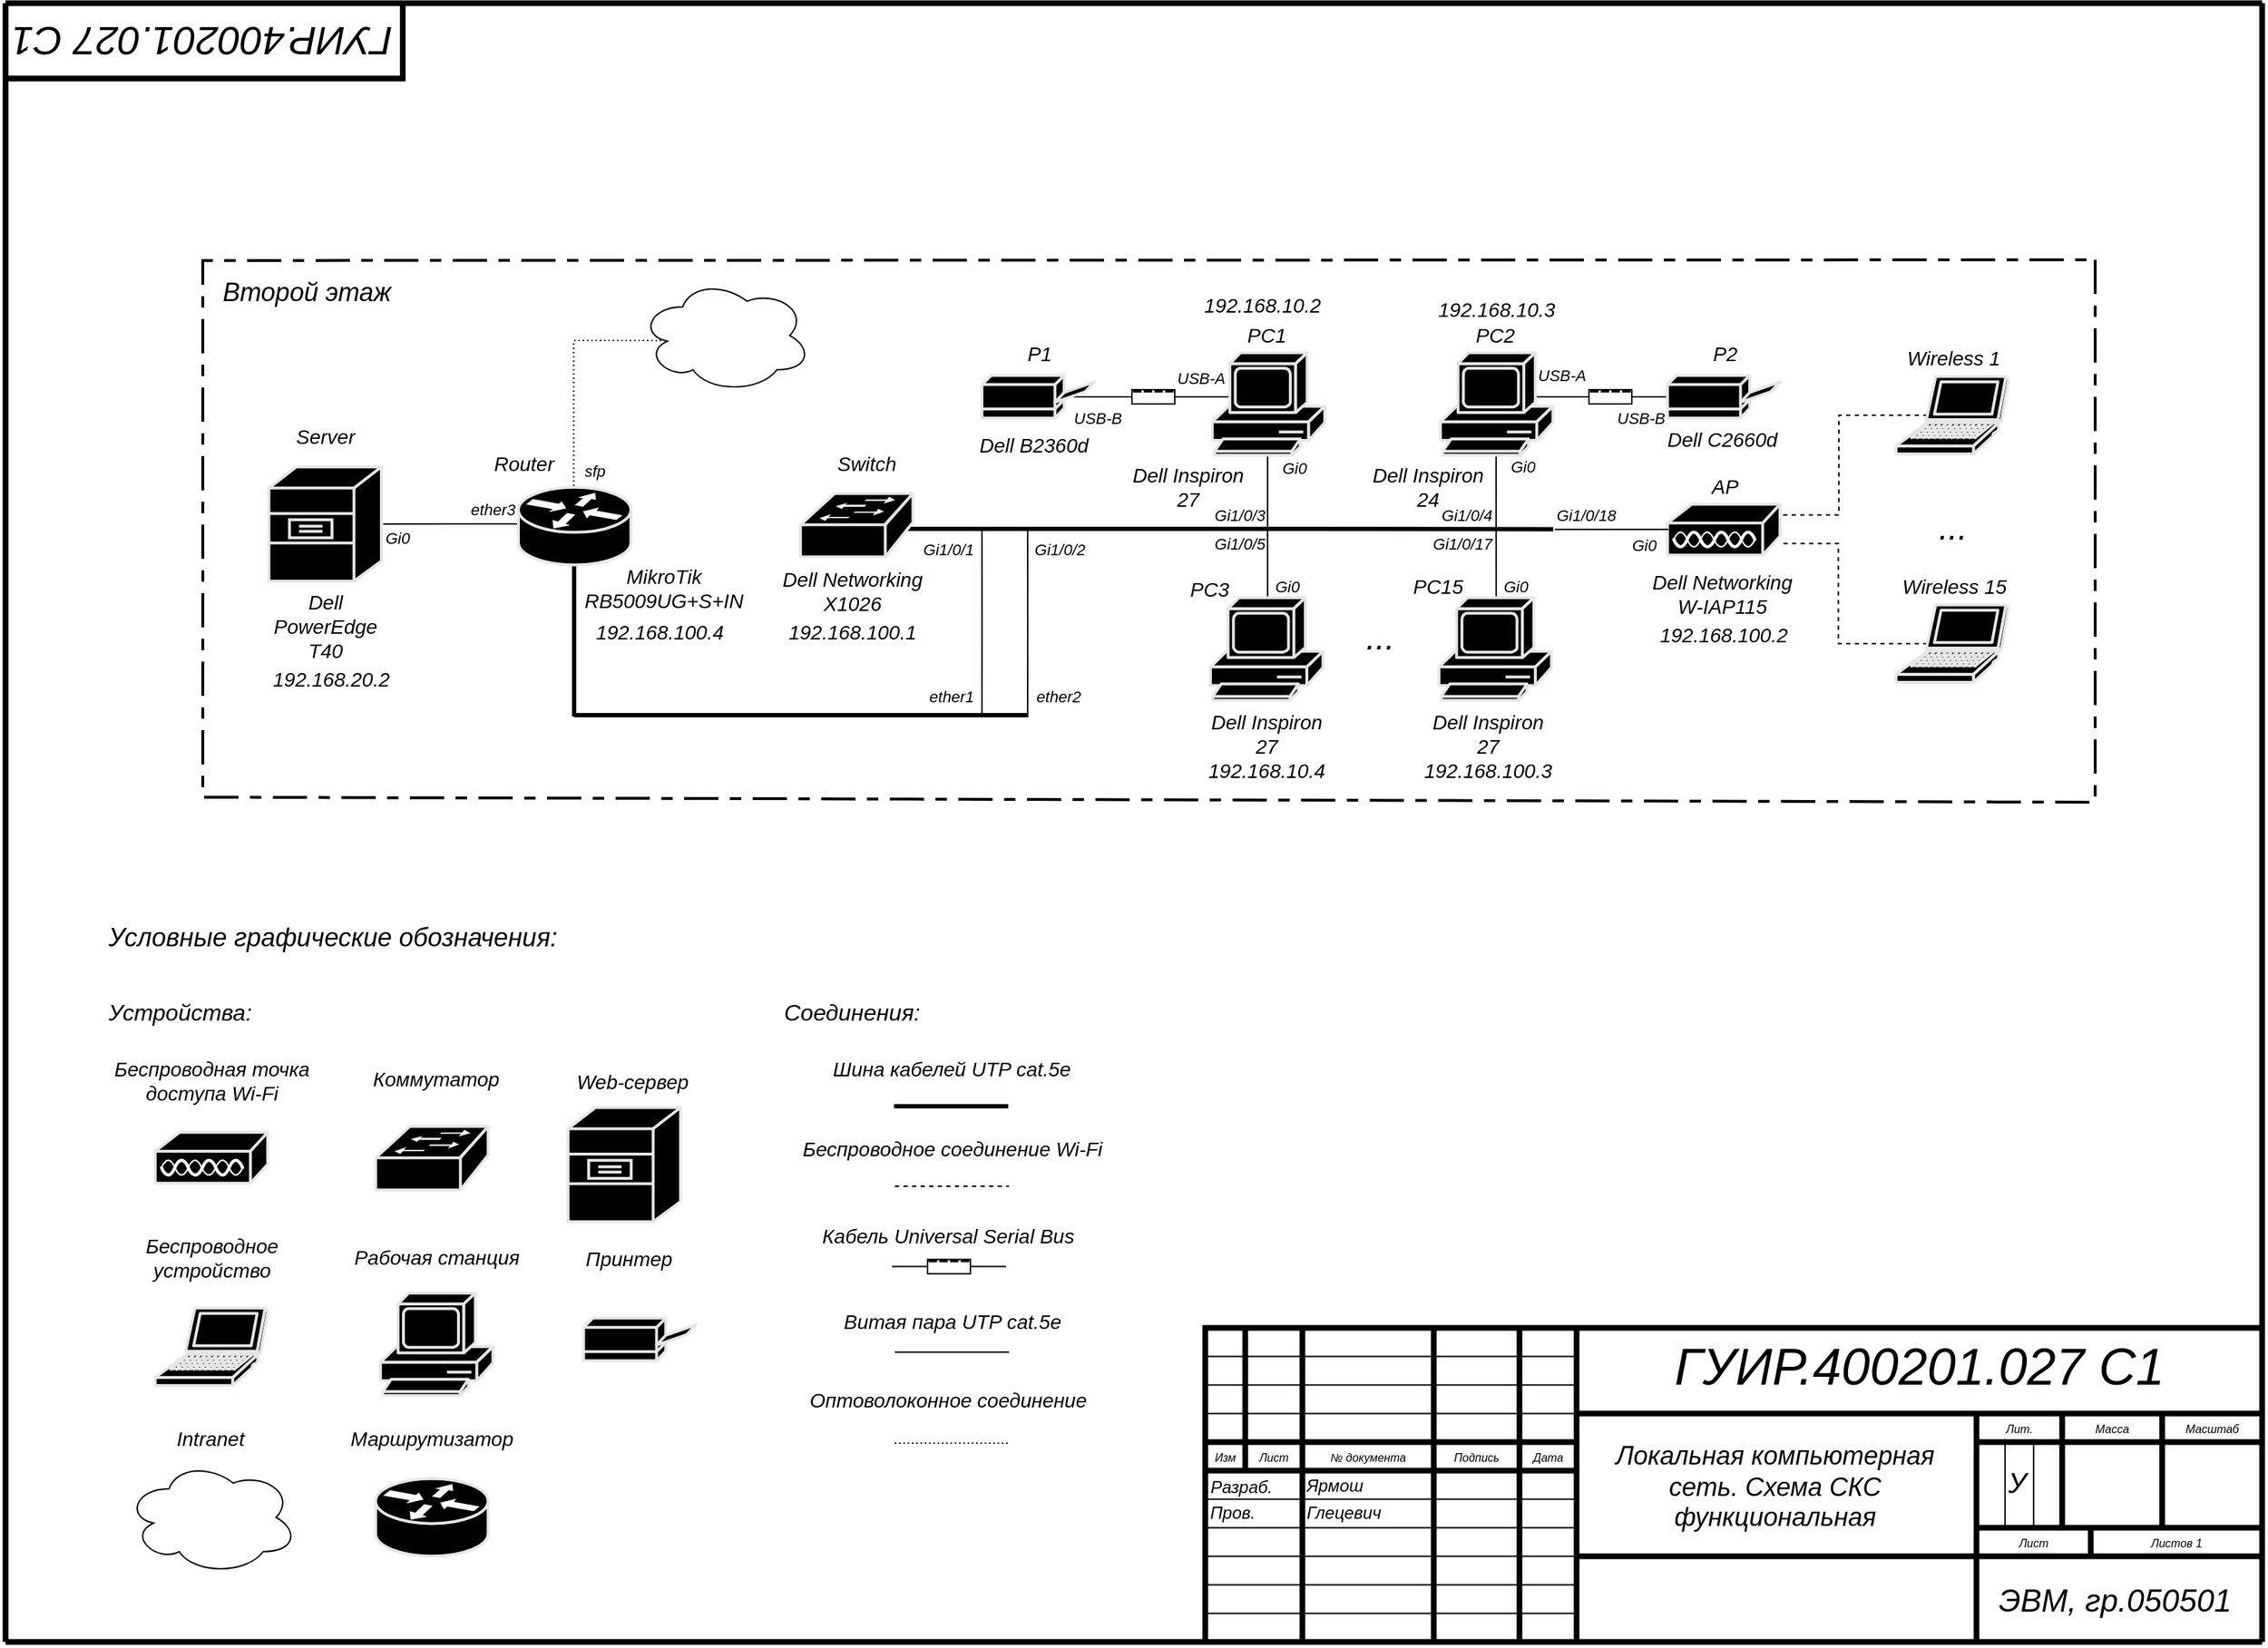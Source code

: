 <mxfile compressed="false" version="22.1.2" type="device">
  <diagram name="Страница-1" id="Страница-1">
    <mxGraphModel dx="1909" dy="1144" grid="1" gridSize="10" guides="1" tooltips="1" connect="1" arrows="1" fold="1" page="1" pageScale="1" pageWidth="1654" pageHeight="1169" math="0" shadow="0">
      <root>
        <mxCell id="0" />
        <mxCell id="tpW0L4eKJtAbM24Pp-hq-4" value="Границы" parent="0" />
        <mxCell id="2HA5Jx2y981VHuBSSjhP-89" value="ether3" style="text;html=1;strokeColor=none;fillColor=none;align=right;verticalAlign=middle;whiteSpace=wrap;rounded=0;dashed=1;fillStyle=auto;strokeWidth=2;fontFamily=Arial;fontSize=11;fontStyle=2" parent="tpW0L4eKJtAbM24Pp-hq-4" vertex="1">
          <mxGeometry x="391" y="355.09" width="40" height="20" as="geometry" />
        </mxCell>
        <mxCell id="2HA5Jx2y981VHuBSSjhP-92" value="Gi0" style="text;html=1;strokeColor=none;fillColor=none;align=left;verticalAlign=middle;whiteSpace=wrap;rounded=0;dashed=1;fillStyle=auto;strokeWidth=2;fontFamily=Arial;fontSize=11;fontStyle=2" parent="tpW0L4eKJtAbM24Pp-hq-4" vertex="1">
          <mxGeometry x="336.29" y="375.09" width="40" height="20" as="geometry" />
        </mxCell>
        <mxCell id="2HA5Jx2y981VHuBSSjhP-94" value="Gi0" style="text;html=1;strokeColor=none;fillColor=none;align=left;verticalAlign=middle;whiteSpace=wrap;rounded=0;dashed=1;fillStyle=auto;strokeWidth=2;fontFamily=Arial;fontSize=11;fontStyle=2" parent="tpW0L4eKJtAbM24Pp-hq-4" vertex="1">
          <mxGeometry x="964" y="325.99" width="40" height="20" as="geometry" />
        </mxCell>
        <mxCell id="2HA5Jx2y981VHuBSSjhP-95" value="Gi0" style="text;html=1;strokeColor=none;fillColor=none;align=left;verticalAlign=middle;whiteSpace=wrap;rounded=0;dashed=1;fillStyle=auto;strokeWidth=2;fontFamily=Arial;fontSize=11;fontStyle=2" parent="tpW0L4eKJtAbM24Pp-hq-4" vertex="1">
          <mxGeometry x="1124" y="324.99" width="40" height="20" as="geometry" />
        </mxCell>
        <mxCell id="2HA5Jx2y981VHuBSSjhP-96" value="&lt;span style=&quot;font-size: 11px;&quot;&gt;Gi1/0/3&lt;/span&gt;" style="text;html=1;strokeColor=none;fillColor=none;align=right;verticalAlign=middle;whiteSpace=wrap;rounded=0;dashed=1;fillStyle=auto;strokeWidth=2;fontFamily=Arial;fontSize=11;fontStyle=2" parent="tpW0L4eKJtAbM24Pp-hq-4" vertex="1">
          <mxGeometry x="915.56" y="358.77" width="40" height="20" as="geometry" />
        </mxCell>
        <mxCell id="2HA5Jx2y981VHuBSSjhP-97" value="Gi1/0/4" style="text;html=1;strokeColor=none;fillColor=none;align=right;verticalAlign=middle;whiteSpace=wrap;rounded=0;dashed=1;fillStyle=auto;strokeWidth=2;fontFamily=Arial;fontSize=11;fontStyle=2" parent="tpW0L4eKJtAbM24Pp-hq-4" vertex="1">
          <mxGeometry x="1074.56" y="358.77" width="40" height="20" as="geometry" />
        </mxCell>
        <mxCell id="2HA5Jx2y981VHuBSSjhP-98" value="Gi1/0/17" style="text;html=1;strokeColor=none;fillColor=none;align=right;verticalAlign=middle;whiteSpace=wrap;rounded=0;dashed=1;fillStyle=auto;strokeWidth=2;fontFamily=Arial;fontSize=11;fontStyle=2" parent="tpW0L4eKJtAbM24Pp-hq-4" vertex="1">
          <mxGeometry x="1074.56" y="378.77" width="40" height="20" as="geometry" />
        </mxCell>
        <mxCell id="2HA5Jx2y981VHuBSSjhP-99" value="Gi1/0/5" style="text;html=1;strokeColor=none;fillColor=none;align=right;verticalAlign=middle;whiteSpace=wrap;rounded=0;dashed=1;fillStyle=auto;strokeWidth=2;fontFamily=Arial;fontSize=11;fontStyle=2" parent="tpW0L4eKJtAbM24Pp-hq-4" vertex="1">
          <mxGeometry x="915.56" y="378.77" width="40" height="20" as="geometry" />
        </mxCell>
        <mxCell id="2HA5Jx2y981VHuBSSjhP-100" value="Gi0" style="text;html=1;strokeColor=none;fillColor=none;align=left;verticalAlign=middle;whiteSpace=wrap;rounded=0;dashed=1;fillStyle=auto;strokeWidth=2;fontFamily=Arial;fontSize=11;fontStyle=2" parent="tpW0L4eKJtAbM24Pp-hq-4" vertex="1">
          <mxGeometry x="958.56" y="408.77" width="40" height="20" as="geometry" />
        </mxCell>
        <mxCell id="2HA5Jx2y981VHuBSSjhP-101" value="&lt;span style=&quot;font-size: 11px;&quot;&gt;Gi0&lt;/span&gt;" style="text;html=1;strokeColor=none;fillColor=none;align=left;verticalAlign=middle;whiteSpace=wrap;rounded=0;dashed=1;fillStyle=auto;strokeWidth=2;fontFamily=Arial;fontSize=11;fontStyle=2" parent="tpW0L4eKJtAbM24Pp-hq-4" vertex="1">
          <mxGeometry x="1118.56" y="408.77" width="40" height="20" as="geometry" />
        </mxCell>
        <mxCell id="2HA5Jx2y981VHuBSSjhP-104" value="USB-B" style="text;html=1;strokeColor=none;fillColor=none;align=left;verticalAlign=middle;whiteSpace=wrap;rounded=0;dashed=1;fillStyle=auto;strokeWidth=2;fontFamily=Arial;fontSize=11;fontStyle=2" parent="tpW0L4eKJtAbM24Pp-hq-4" vertex="1">
          <mxGeometry x="817.762" y="291.203" width="40" height="20" as="geometry" />
        </mxCell>
        <mxCell id="2HA5Jx2y981VHuBSSjhP-105" value="USB-A" style="text;html=1;strokeColor=none;fillColor=none;align=right;verticalAlign=middle;whiteSpace=wrap;rounded=0;dashed=1;fillStyle=auto;strokeWidth=2;fontFamily=Arial;fontSize=11;fontStyle=2" parent="tpW0L4eKJtAbM24Pp-hq-4" vertex="1">
          <mxGeometry x="887.965" y="263.035" width="40" height="20" as="geometry" />
        </mxCell>
        <mxCell id="2HA5Jx2y981VHuBSSjhP-106" value="USB-A" style="text;html=1;strokeColor=none;fillColor=none;align=left;verticalAlign=middle;whiteSpace=wrap;rounded=0;dashed=1;fillStyle=auto;strokeWidth=2;fontFamily=Arial;fontSize=11;fontStyle=2" parent="tpW0L4eKJtAbM24Pp-hq-4" vertex="1">
          <mxGeometry x="1142.857" y="261.038" width="40" height="20" as="geometry" />
        </mxCell>
        <mxCell id="2HA5Jx2y981VHuBSSjhP-107" value="USB-B" style="text;html=1;strokeColor=none;fillColor=none;align=right;verticalAlign=middle;whiteSpace=wrap;rounded=0;dashed=1;fillStyle=auto;strokeWidth=2;fontFamily=Arial;fontSize=11;fontStyle=2" parent="tpW0L4eKJtAbM24Pp-hq-4" vertex="1">
          <mxGeometry x="1195.775" y="291.205" width="40" height="20" as="geometry" />
        </mxCell>
        <mxCell id="2HA5Jx2y981VHuBSSjhP-108" style="edgeStyle=orthogonalEdgeStyle;rounded=0;orthogonalLoop=1;jettySize=auto;html=1;strokeWidth=1;fontFamily=Arial;fontSize=14;endArrow=none;endFill=0;dashed=1;align=center;fontStyle=2" parent="tpW0L4eKJtAbM24Pp-hq-4" edge="1">
          <mxGeometry relative="1" as="geometry">
            <mxPoint x="774.56" y="839" as="targetPoint" />
            <mxPoint x="694.56" y="839" as="sourcePoint" />
          </mxGeometry>
        </mxCell>
        <mxCell id="2HA5Jx2y981VHuBSSjhP-111" value="" style="endArrow=none;html=1;rounded=0;strokeWidth=1;fontFamily=Arial;fontSize=14;exitX=0;exitY=1;exitDx=0;exitDy=0;align=center;fontStyle=2" parent="tpW0L4eKJtAbM24Pp-hq-4" edge="1">
          <mxGeometry width="50" height="50" relative="1" as="geometry">
            <mxPoint x="694.56" y="955.31" as="sourcePoint" />
            <mxPoint x="774.56" y="955.31" as="targetPoint" />
          </mxGeometry>
        </mxCell>
        <mxCell id="2HA5Jx2y981VHuBSSjhP-112" style="edgeStyle=orthogonalEdgeStyle;rounded=0;orthogonalLoop=1;jettySize=auto;html=1;strokeWidth=1;fontFamily=Arial;fontSize=14;endArrow=none;endFill=0;align=center;fontStyle=2;" parent="tpW0L4eKJtAbM24Pp-hq-4" edge="1">
          <mxGeometry relative="1" as="geometry">
            <mxPoint x="336.29" y="375.09" as="targetPoint" />
            <mxPoint x="434" y="375.048" as="sourcePoint" />
            <Array as="points">
              <mxPoint x="386" y="375.57" />
            </Array>
          </mxGeometry>
        </mxCell>
        <mxCell id="2HA5Jx2y981VHuBSSjhP-117" style="edgeStyle=orthogonalEdgeStyle;rounded=0;orthogonalLoop=1;jettySize=auto;html=1;exitX=0;exitY=0;exitDx=0;exitDy=0;endArrow=none;endFill=0;fontFamily=Arial;align=center;fontStyle=2" parent="tpW0L4eKJtAbM24Pp-hq-4" source="2HA5Jx2y981VHuBSSjhP-94" target="2HA5Jx2y981VHuBSSjhP-136" edge="1">
          <mxGeometry relative="1" as="geometry">
            <mxPoint x="955.56" y="418.77" as="targetPoint" />
            <Array as="points">
              <mxPoint x="955.56" y="408.77" />
              <mxPoint x="955.56" y="408.77" />
            </Array>
          </mxGeometry>
        </mxCell>
        <mxCell id="2HA5Jx2y981VHuBSSjhP-118" style="edgeStyle=orthogonalEdgeStyle;rounded=0;orthogonalLoop=1;jettySize=auto;html=1;exitX=0;exitY=0;exitDx=0;exitDy=0;endArrow=none;endFill=0;fontFamily=Arial;align=center;fontStyle=2" parent="tpW0L4eKJtAbM24Pp-hq-4" target="2HA5Jx2y981VHuBSSjhP-137" edge="1">
          <mxGeometry relative="1" as="geometry">
            <mxPoint x="1115.56" y="418.77" as="targetPoint" />
            <mxPoint x="1115.56" y="338.77" as="sourcePoint" />
            <Array as="points">
              <mxPoint x="1115.56" y="408.77" />
              <mxPoint x="1115.56" y="408.77" />
            </Array>
          </mxGeometry>
        </mxCell>
        <mxCell id="2HA5Jx2y981VHuBSSjhP-119" value="" style="edgeStyle=orthogonalEdgeStyle;rounded=0;orthogonalLoop=1;jettySize=auto;html=1;endArrow=none;endFill=0;fontFamily=Arial;align=center;fontStyle=2;" parent="tpW0L4eKJtAbM24Pp-hq-4" edge="1">
          <mxGeometry relative="1" as="geometry">
            <mxPoint x="1142.56" y="285.99" as="targetPoint" />
            <mxPoint x="1235.56" y="285.99" as="sourcePoint" />
          </mxGeometry>
        </mxCell>
        <mxCell id="2HA5Jx2y981VHuBSSjhP-120" value="" style="edgeStyle=orthogonalEdgeStyle;rounded=0;orthogonalLoop=1;jettySize=auto;html=1;endArrow=none;endFill=0;fontFamily=Arial;align=center;fontStyle=2;" parent="tpW0L4eKJtAbM24Pp-hq-4" edge="1">
          <mxGeometry relative="1" as="geometry">
            <mxPoint x="795.56" y="285.99" as="targetPoint" />
            <mxPoint x="929.19" y="285.99" as="sourcePoint" />
          </mxGeometry>
        </mxCell>
        <mxCell id="2HA5Jx2y981VHuBSSjhP-121" style="edgeStyle=orthogonalEdgeStyle;rounded=0;orthogonalLoop=1;jettySize=auto;html=1;strokeWidth=1;fontFamily=Arial;fontSize=14;endArrow=none;endFill=0;align=center;fontStyle=2;" parent="tpW0L4eKJtAbM24Pp-hq-4" edge="1">
          <mxGeometry relative="1" as="geometry">
            <mxPoint x="772.45" y="895.31" as="targetPoint" />
            <mxPoint x="692.45" y="895.31" as="sourcePoint" />
          </mxGeometry>
        </mxCell>
        <mxCell id="2HA5Jx2y981VHuBSSjhP-122" value="" style="shape=mxgraph.cisco.servers.file_server;sketch=0;html=1;pointerEvents=1;dashed=0;fillColor=#000000;strokeColor=#E6E6E6;strokeWidth=2;verticalLabelPosition=bottom;verticalAlign=top;align=center;outlineConnect=0;fillStyle=auto;fontSize=23;fontFamily=Arial;fontStyle=2" parent="tpW0L4eKJtAbM24Pp-hq-4" vertex="1">
          <mxGeometry x="465.77" y="783.87" width="78.74" height="80" as="geometry" />
        </mxCell>
        <mxCell id="2HA5Jx2y981VHuBSSjhP-125" value="" style="shape=mxgraph.cisco.computers_and_peripherals.pc;sketch=0;html=1;pointerEvents=1;dashed=0;fillColor=#000000;strokeColor=#E6E6E6;strokeWidth=2;verticalLabelPosition=bottom;verticalAlign=top;align=center;outlineConnect=0;fontSize=23;fillStyle=auto;aspect=fixed;fontFamily=Arial;fontStyle=2" parent="tpW0L4eKJtAbM24Pp-hq-4" vertex="1">
          <mxGeometry x="334.4" y="913.82" width="78.74" height="71.8" as="geometry" />
        </mxCell>
        <mxCell id="2HA5Jx2y981VHuBSSjhP-126" value="" style="shape=mxgraph.cisco.computers_and_peripherals.laptop;sketch=0;html=1;pointerEvents=1;dashed=0;fillColor=#000000;strokeColor=#E6E6E6;strokeWidth=2;verticalLabelPosition=bottom;verticalAlign=top;align=center;outlineConnect=0;fillStyle=auto;fontSize=23;aspect=fixed;fontFamily=Arial;container=0;fontStyle=2" parent="tpW0L4eKJtAbM24Pp-hq-4" vertex="1">
          <mxGeometry x="176.7" y="924.39" width="78.74" height="54.22" as="geometry" />
        </mxCell>
        <mxCell id="2HA5Jx2y981VHuBSSjhP-127" value="" style="shape=mxgraph.cisco.misc.access_point;html=1;pointerEvents=1;dashed=0;fillColor=#000000;strokeColor=#E6E6E6;strokeWidth=2;verticalLabelPosition=bottom;verticalAlign=top;align=center;outlineConnect=0;fillStyle=auto;fontSize=23;aspect=fixed;fontFamily=Arial;container=0;fontStyle=2" parent="tpW0L4eKJtAbM24Pp-hq-4" vertex="1">
          <mxGeometry x="176.7" y="801.24" width="78.74" height="36.26" as="geometry" />
        </mxCell>
        <mxCell id="2HA5Jx2y981VHuBSSjhP-129" value="" style="shape=mxgraph.cisco.computers_and_peripherals.printer;sketch=0;html=1;pointerEvents=1;dashed=0;fillColor=#000000;strokeColor=#E6E6E6;strokeWidth=2;verticalLabelPosition=bottom;verticalAlign=top;align=center;outlineConnect=0;fontSize=23;fillStyle=auto;aspect=fixed;fontFamily=Arial;fontStyle=2" parent="tpW0L4eKJtAbM24Pp-hq-4" vertex="1">
          <mxGeometry x="476.61" y="931.43" width="78.74" height="29.88" as="geometry" />
        </mxCell>
        <mxCell id="2HA5Jx2y981VHuBSSjhP-131" value="" style="shape=mxgraph.cisco.servers.file_server;sketch=0;html=1;pointerEvents=1;dashed=0;fillColor=#000000;strokeColor=#E6E6E6;strokeWidth=2;verticalLabelPosition=bottom;verticalAlign=top;align=center;outlineConnect=0;fillStyle=auto;fontSize=23;fontFamily=Arial;fontStyle=2" parent="tpW0L4eKJtAbM24Pp-hq-4" vertex="1">
          <mxGeometry x="256.29" y="335.09" width="78.74" height="80" as="geometry" />
        </mxCell>
        <mxCell id="2HA5Jx2y981VHuBSSjhP-134" value="" style="shape=mxgraph.cisco.computers_and_peripherals.printer;sketch=0;html=1;pointerEvents=1;dashed=0;fillColor=#000000;strokeColor=#E6E6E6;strokeWidth=2;verticalLabelPosition=bottom;verticalAlign=top;align=center;outlineConnect=0;fontSize=23;fillStyle=auto;aspect=fixed;fontFamily=Arial;fontStyle=2" parent="tpW0L4eKJtAbM24Pp-hq-4" vertex="1">
          <mxGeometry x="1235.56" y="270.99" width="78.74" height="29.88" as="geometry" />
        </mxCell>
        <mxCell id="2HA5Jx2y981VHuBSSjhP-136" value="" style="shape=mxgraph.cisco.computers_and_peripherals.pc;sketch=0;html=1;pointerEvents=1;dashed=0;fillColor=#000000;strokeColor=#E6E6E6;strokeWidth=2;verticalLabelPosition=bottom;verticalAlign=top;align=center;outlineConnect=0;fontSize=23;fillStyle=auto;aspect=fixed;fontFamily=Arial;fontStyle=2" parent="tpW0L4eKJtAbM24Pp-hq-4" vertex="1">
          <mxGeometry x="915.56" y="426.77" width="78.74" height="71.8" as="geometry" />
        </mxCell>
        <mxCell id="2HA5Jx2y981VHuBSSjhP-137" value="" style="shape=mxgraph.cisco.computers_and_peripherals.pc;sketch=0;html=1;pointerEvents=1;dashed=0;fillColor=#000000;strokeColor=#E6E6E6;strokeWidth=2;verticalLabelPosition=bottom;verticalAlign=top;align=center;outlineConnect=0;fontSize=23;fillStyle=auto;aspect=fixed;fontFamily=Arial;fontStyle=2" parent="tpW0L4eKJtAbM24Pp-hq-4" vertex="1">
          <mxGeometry x="1075.56" y="426.77" width="78.74" height="71.8" as="geometry" />
        </mxCell>
        <mxCell id="2HA5Jx2y981VHuBSSjhP-142" value="" style="shape=mxgraph.cisco.computers_and_peripherals.printer;sketch=0;html=1;pointerEvents=1;dashed=0;fillColor=#000000;strokeColor=#E6E6E6;strokeWidth=2;verticalLabelPosition=bottom;verticalAlign=top;align=center;outlineConnect=0;fontSize=23;fillStyle=auto;aspect=fixed;fontFamily=Arial;fontStyle=2" parent="tpW0L4eKJtAbM24Pp-hq-4" vertex="1">
          <mxGeometry x="755.56" y="270.99" width="78.74" height="29.88" as="geometry" />
        </mxCell>
        <mxCell id="2HA5Jx2y981VHuBSSjhP-143" style="edgeStyle=orthogonalEdgeStyle;rounded=0;orthogonalLoop=1;jettySize=auto;html=1;strokeWidth=3;fontFamily=Arial;fontSize=14;endArrow=none;endFill=0;align=center;fontStyle=2" parent="tpW0L4eKJtAbM24Pp-hq-4" edge="1">
          <mxGeometry relative="1" as="geometry">
            <mxPoint x="693.93" y="783" as="targetPoint" />
            <mxPoint x="773.93" y="783" as="sourcePoint" />
          </mxGeometry>
        </mxCell>
        <mxCell id="2HA5Jx2y981VHuBSSjhP-146" style="edgeStyle=orthogonalEdgeStyle;rounded=0;orthogonalLoop=1;jettySize=auto;html=1;fontSize=23;endArrow=none;endFill=0;strokeWidth=3;fontFamily=Arial;align=center;fontStyle=2;" parent="tpW0L4eKJtAbM24Pp-hq-4" edge="1">
          <mxGeometry relative="1" as="geometry">
            <mxPoint x="700" y="378.47" as="sourcePoint" />
            <mxPoint x="1155.56" y="378.77" as="targetPoint" />
            <Array as="points">
              <mxPoint x="985.19" y="378.77" />
            </Array>
          </mxGeometry>
        </mxCell>
        <mxCell id="2HA5Jx2y981VHuBSSjhP-149" value="Коммутатор" style="text;html=1;strokeColor=none;fillColor=none;align=center;verticalAlign=middle;whiteSpace=wrap;rounded=0;dashed=1;fillStyle=auto;strokeWidth=2;fontFamily=Arial;fontSize=14;fontStyle=2;container=0;" parent="tpW0L4eKJtAbM24Pp-hq-4" vertex="1">
          <mxGeometry x="313.59" y="749.11" width="119.24" height="29.53" as="geometry" />
        </mxCell>
        <mxCell id="2HA5Jx2y981VHuBSSjhP-152" value="Беспроводная точка доступа Wi-Fi" style="text;html=1;strokeColor=none;fillColor=none;align=center;verticalAlign=middle;whiteSpace=wrap;rounded=0;dashed=1;fillStyle=auto;strokeWidth=2;fontFamily=Arial;fontSize=14;fontStyle=2;container=0;" parent="tpW0L4eKJtAbM24Pp-hq-4" vertex="1">
          <mxGeometry x="137.55" y="750.18" width="157.48" height="29.53" as="geometry" />
        </mxCell>
        <mxCell id="2HA5Jx2y981VHuBSSjhP-153" value="Беспроводное устройство" style="text;html=1;strokeColor=none;fillColor=none;align=center;verticalAlign=middle;whiteSpace=wrap;rounded=0;dashed=1;fillStyle=auto;strokeWidth=2;fontFamily=Arial;fontSize=14;fontStyle=2;container=0;" parent="tpW0L4eKJtAbM24Pp-hq-4" vertex="1">
          <mxGeometry x="176.92" y="874.45" width="78.74" height="29.53" as="geometry" />
        </mxCell>
        <mxCell id="2HA5Jx2y981VHuBSSjhP-154" value="Рабочая станция" style="text;html=1;strokeColor=none;fillColor=none;align=center;verticalAlign=middle;whiteSpace=wrap;rounded=0;dashed=1;fillStyle=auto;strokeWidth=2;fontFamily=Arial;fontSize=14;fontStyle=2;container=0;" parent="tpW0L4eKJtAbM24Pp-hq-4" vertex="1">
          <mxGeometry x="314.72" y="874.45" width="118.11" height="29.53" as="geometry" />
        </mxCell>
        <mxCell id="2HA5Jx2y981VHuBSSjhP-155" value="Принтер" style="text;html=1;strokeColor=none;fillColor=none;align=center;verticalAlign=middle;whiteSpace=wrap;rounded=0;dashed=1;fillStyle=auto;strokeWidth=2;fontFamily=Arial;fontSize=14;fontStyle=2;container=0;" parent="tpW0L4eKJtAbM24Pp-hq-4" vertex="1">
          <mxGeometry x="468.61" y="875.49" width="78.74" height="29.53" as="geometry" />
        </mxCell>
        <mxCell id="2HA5Jx2y981VHuBSSjhP-156" value="Web-сервер" style="text;html=1;strokeColor=none;fillColor=none;align=center;verticalAlign=middle;whiteSpace=wrap;rounded=0;dashed=1;fillStyle=auto;strokeWidth=2;fontFamily=Arial;fontSize=14;fontStyle=2;container=0;" parent="tpW0L4eKJtAbM24Pp-hq-4" vertex="1">
          <mxGeometry x="460.59" y="754.34" width="100" height="24.3" as="geometry" />
        </mxCell>
        <mxCell id="2HA5Jx2y981VHuBSSjhP-157" value="Витая пара UTP cat.5e" style="text;html=1;strokeColor=none;fillColor=none;align=center;verticalAlign=bottom;whiteSpace=wrap;rounded=0;dashed=1;fillStyle=auto;strokeWidth=2;fontFamily=Arial;fontSize=14;fontStyle=2;container=0;" parent="tpW0L4eKJtAbM24Pp-hq-4" vertex="1">
          <mxGeometry x="614.56" y="915.31" width="240" height="30" as="geometry" />
        </mxCell>
        <mxCell id="2HA5Jx2y981VHuBSSjhP-158" value="Шина кабелей UTP cat.5e" style="text;html=1;strokeColor=none;fillColor=none;align=center;verticalAlign=bottom;whiteSpace=wrap;rounded=0;dashed=1;fillStyle=auto;strokeWidth=2;fontFamily=Arial;fontSize=14;fontStyle=2;container=0;" parent="tpW0L4eKJtAbM24Pp-hq-4" vertex="1">
          <mxGeometry x="647.21" y="738.38" width="175.44" height="30" as="geometry" />
        </mxCell>
        <mxCell id="2HA5Jx2y981VHuBSSjhP-159" value="Dell PowerEdge T40" style="text;html=1;strokeColor=none;fillColor=none;align=center;verticalAlign=top;whiteSpace=wrap;rounded=0;dashed=1;fillStyle=auto;strokeWidth=2;fontFamily=Arial;fontSize=14;fontStyle=2;container=0;" parent="tpW0L4eKJtAbM24Pp-hq-4" vertex="1">
          <mxGeometry x="256.29" y="415.09" width="80" height="30" as="geometry" />
        </mxCell>
        <mxCell id="2HA5Jx2y981VHuBSSjhP-161" value="Switch" style="text;html=1;strokeColor=none;fillColor=none;align=center;verticalAlign=middle;whiteSpace=wrap;rounded=0;dashed=1;fillStyle=auto;strokeWidth=2;fontFamily=Arial;fontSize=14;fontStyle=2" parent="tpW0L4eKJtAbM24Pp-hq-4" vertex="1">
          <mxGeometry x="660" y="323.27" width="30" height="20" as="geometry" />
        </mxCell>
        <mxCell id="2HA5Jx2y981VHuBSSjhP-162" value="PC2" style="text;html=1;strokeColor=none;fillColor=none;align=center;verticalAlign=middle;whiteSpace=wrap;rounded=0;dashed=1;fillStyle=auto;strokeWidth=2;fontFamily=Arial;fontSize=14;fontStyle=2" parent="tpW0L4eKJtAbM24Pp-hq-4" vertex="1">
          <mxGeometry x="1074.56" y="233.47" width="80" height="20" as="geometry" />
        </mxCell>
        <mxCell id="2HA5Jx2y981VHuBSSjhP-163" value="PC1" style="text;html=1;strokeColor=none;fillColor=none;align=center;verticalAlign=middle;whiteSpace=wrap;rounded=0;dashed=1;fillStyle=auto;strokeWidth=2;fontFamily=Arial;fontSize=14;fontStyle=2" parent="tpW0L4eKJtAbM24Pp-hq-4" vertex="1">
          <mxGeometry x="914.56" y="233.47" width="80" height="20" as="geometry" />
        </mxCell>
        <mxCell id="2HA5Jx2y981VHuBSSjhP-165" value="P2" style="text;html=1;strokeColor=none;fillColor=none;align=center;verticalAlign=middle;whiteSpace=wrap;rounded=0;dashed=1;fillStyle=auto;strokeWidth=2;fontFamily=Arial;fontSize=14;fontStyle=2" parent="tpW0L4eKJtAbM24Pp-hq-4" vertex="1">
          <mxGeometry x="1235.56" y="245.99" width="80" height="20" as="geometry" />
        </mxCell>
        <mxCell id="2HA5Jx2y981VHuBSSjhP-166" value="P1" style="text;html=1;strokeColor=none;fillColor=none;align=center;verticalAlign=middle;whiteSpace=wrap;rounded=0;dashed=1;fillStyle=auto;strokeWidth=2;fontFamily=Arial;fontSize=14;fontStyle=2" parent="tpW0L4eKJtAbM24Pp-hq-4" vertex="1">
          <mxGeometry x="755.56" y="245.99" width="80" height="20" as="geometry" />
        </mxCell>
        <mxCell id="2HA5Jx2y981VHuBSSjhP-167" value="&lt;span&gt;&lt;font style=&quot;font-size: 24px;&quot;&gt;...&lt;/font&gt;&lt;/span&gt;" style="text;html=1;align=center;verticalAlign=middle;resizable=0;points=[];autosize=1;strokeColor=none;fillColor=none;fontSize=23;fontFamily=Arial;fontStyle=2" parent="tpW0L4eKJtAbM24Pp-hq-4" vertex="1">
          <mxGeometry x="1014.56" y="435.77" width="39.37" height="39.37" as="geometry" />
        </mxCell>
        <mxCell id="2HA5Jx2y981VHuBSSjhP-168" value="Dell Networking X1026" style="text;html=1;strokeColor=none;fillColor=none;align=center;verticalAlign=top;whiteSpace=wrap;rounded=0;dashed=1;fillStyle=auto;strokeWidth=2;fontFamily=Arial;fontSize=14;fontStyle=2;container=0;" parent="tpW0L4eKJtAbM24Pp-hq-4" vertex="1">
          <mxGeometry x="595.94" y="398.77" width="137.8" height="23" as="geometry" />
        </mxCell>
        <mxCell id="2HA5Jx2y981VHuBSSjhP-169" value="Dell B2360d" style="text;html=1;strokeColor=none;fillColor=none;align=center;verticalAlign=middle;whiteSpace=wrap;rounded=0;dashed=1;fillStyle=auto;strokeWidth=2;fontFamily=Arial;fontSize=14;fontStyle=2;container=0;" parent="tpW0L4eKJtAbM24Pp-hq-4" vertex="1">
          <mxGeometry x="738.33" y="309.99" width="108.26" height="20" as="geometry" />
        </mxCell>
        <mxCell id="2HA5Jx2y981VHuBSSjhP-170" value="Dell C2660d" style="text;html=1;strokeColor=none;fillColor=none;align=center;verticalAlign=middle;whiteSpace=wrap;rounded=0;dashed=1;fillStyle=auto;strokeWidth=2;fontFamily=Arial;fontSize=14;fontStyle=2;container=0;" parent="tpW0L4eKJtAbM24Pp-hq-4" vertex="1">
          <mxGeometry x="1214.77" y="304.99" width="118.11" height="23" as="geometry" />
        </mxCell>
        <mxCell id="2HA5Jx2y981VHuBSSjhP-236" style="edgeStyle=orthogonalEdgeStyle;rounded=0;orthogonalLoop=1;jettySize=auto;html=1;exitX=1;exitY=0;exitDx=0;exitDy=0;" parent="tpW0L4eKJtAbM24Pp-hq-4" source="2HA5Jx2y981VHuBSSjhP-171" target="2HA5Jx2y981VHuBSSjhP-135" edge="1">
          <mxGeometry relative="1" as="geometry" />
        </mxCell>
        <mxCell id="2HA5Jx2y981VHuBSSjhP-171" value="Dell Inspiron 24" style="text;html=1;strokeColor=none;fillColor=none;align=center;verticalAlign=middle;whiteSpace=wrap;rounded=0;dashed=1;fillStyle=auto;strokeWidth=2;fontFamily=Arial;fontSize=14;fontStyle=2;container=0;" parent="tpW0L4eKJtAbM24Pp-hq-4" vertex="1">
          <mxGeometry x="1020" y="338.77" width="95.56" height="20" as="geometry" />
        </mxCell>
        <mxCell id="2HA5Jx2y981VHuBSSjhP-172" value="Dell Inspiron 27" style="text;html=1;strokeColor=none;fillColor=none;align=center;verticalAlign=middle;whiteSpace=wrap;rounded=0;dashed=1;fillStyle=auto;strokeWidth=2;fontFamily=Arial;fontSize=14;fontStyle=2;container=0;" parent="tpW0L4eKJtAbM24Pp-hq-4" vertex="1">
          <mxGeometry x="850.59" y="338.77" width="98.09" height="20" as="geometry" />
        </mxCell>
        <mxCell id="2HA5Jx2y981VHuBSSjhP-173" value="PC3" style="text;html=1;strokeColor=none;fillColor=none;align=center;verticalAlign=middle;whiteSpace=wrap;rounded=0;dashed=1;fillStyle=auto;strokeWidth=2;fontFamily=Arial;fontSize=14;fontStyle=2" parent="tpW0L4eKJtAbM24Pp-hq-4" vertex="1">
          <mxGeometry x="874.96" y="410.77" width="80" height="20" as="geometry" />
        </mxCell>
        <mxCell id="2HA5Jx2y981VHuBSSjhP-174" value="PC15" style="text;html=1;strokeColor=none;fillColor=none;align=center;verticalAlign=middle;whiteSpace=wrap;rounded=0;dashed=1;fillStyle=auto;strokeWidth=2;fontFamily=Arial;fontSize=14;fontStyle=2" parent="tpW0L4eKJtAbM24Pp-hq-4" vertex="1">
          <mxGeometry x="1034.56" y="408.77" width="80" height="20" as="geometry" />
        </mxCell>
        <mxCell id="2HA5Jx2y981VHuBSSjhP-180" value="Dell Inspiron 27" style="text;html=1;strokeColor=none;fillColor=none;align=center;verticalAlign=top;whiteSpace=wrap;rounded=0;dashed=1;fillStyle=auto;strokeWidth=2;fontFamily=Arial;fontSize=14;fontStyle=2;container=0;" parent="tpW0L4eKJtAbM24Pp-hq-4" vertex="1">
          <mxGeometry x="905.71" y="498.57" width="98.44" height="20" as="geometry" />
        </mxCell>
        <mxCell id="2HA5Jx2y981VHuBSSjhP-181" value="Dell Inspiron 27" style="text;html=1;strokeColor=none;fillColor=none;align=center;verticalAlign=top;whiteSpace=wrap;rounded=0;dashed=1;fillStyle=auto;strokeWidth=2;fontFamily=Arial;fontSize=14;fontStyle=2;container=0;" parent="tpW0L4eKJtAbM24Pp-hq-4" vertex="1">
          <mxGeometry x="1065.86" y="498.57" width="88.44" height="20" as="geometry" />
        </mxCell>
        <mxCell id="2HA5Jx2y981VHuBSSjhP-182" value="Кабель Universal Serial Bus" style="text;html=1;strokeColor=none;fillColor=none;align=center;verticalAlign=bottom;whiteSpace=wrap;rounded=0;dashed=1;fillStyle=auto;strokeWidth=2;fontFamily=Arial;fontSize=14;fontStyle=2;container=0;" parent="tpW0L4eKJtAbM24Pp-hq-4" vertex="1">
          <mxGeometry x="612.45" y="855.31" width="240" height="30" as="geometry" />
        </mxCell>
        <mxCell id="2HA5Jx2y981VHuBSSjhP-183" value="Беспроводное соединение Wi-Fi" style="text;html=1;strokeColor=none;fillColor=none;align=center;verticalAlign=bottom;whiteSpace=wrap;rounded=0;dashed=1;fillStyle=auto;strokeWidth=2;fontFamily=Arial;fontSize=14;fontStyle=2;container=0;" parent="tpW0L4eKJtAbM24Pp-hq-4" vertex="1">
          <mxGeometry x="614.56" y="794" width="240" height="30" as="geometry" />
        </mxCell>
        <mxCell id="2HA5Jx2y981VHuBSSjhP-184" value="Устройства:" style="text;html=1;strokeColor=none;fillColor=none;align=left;verticalAlign=bottom;whiteSpace=wrap;rounded=0;dashed=1;fillStyle=auto;strokeWidth=2;fontFamily=Arial;fontSize=16;fontStyle=2;container=0;" parent="tpW0L4eKJtAbM24Pp-hq-4" vertex="1">
          <mxGeometry x="142.1" y="699" width="108.48" height="30" as="geometry" />
        </mxCell>
        <mxCell id="2HA5Jx2y981VHuBSSjhP-185" value="Соединения:" style="text;html=1;strokeColor=none;fillColor=none;align=left;verticalAlign=bottom;whiteSpace=wrap;rounded=0;dashed=1;fillStyle=auto;strokeWidth=2;fontFamily=Arial;fontSize=16;fontStyle=2;container=0;" parent="tpW0L4eKJtAbM24Pp-hq-4" vertex="1">
          <mxGeometry x="614.56" y="699" width="108.11" height="30" as="geometry" />
        </mxCell>
        <mxCell id="2HA5Jx2y981VHuBSSjhP-186" value="Условные графические обозначения:" style="text;html=1;strokeColor=none;fillColor=none;align=left;verticalAlign=bottom;whiteSpace=wrap;rounded=0;dashed=1;fillStyle=auto;strokeWidth=2;fontFamily=Arial;fontSize=18;fontStyle=2;container=0;" parent="tpW0L4eKJtAbM24Pp-hq-4" vertex="1">
          <mxGeometry x="142.1" y="649" width="327.9" height="30" as="geometry" />
        </mxCell>
        <mxCell id="2HA5Jx2y981VHuBSSjhP-187" value="" style="group;fontFamily=Arial;fontStyle=2" parent="tpW0L4eKJtAbM24Pp-hq-4" vertex="1" connectable="0">
          <mxGeometry x="860.56" y="280.99" width="30" height="10" as="geometry" />
        </mxCell>
        <mxCell id="2HA5Jx2y981VHuBSSjhP-188" value="" style="rounded=0;whiteSpace=wrap;html=1;fontFamily=Arial;fontStyle=2" parent="2HA5Jx2y981VHuBSSjhP-187" vertex="1">
          <mxGeometry width="30" height="10" as="geometry" />
        </mxCell>
        <mxCell id="2HA5Jx2y981VHuBSSjhP-189" value="" style="rounded=0;whiteSpace=wrap;html=1;fontFamily=Arial;fillColor=#000000;strokeColor=none;fontStyle=2" parent="2HA5Jx2y981VHuBSSjhP-187" vertex="1">
          <mxGeometry x="0.75" width="5.905" height="1.968" as="geometry" />
        </mxCell>
        <mxCell id="2HA5Jx2y981VHuBSSjhP-190" value="" style="rounded=0;whiteSpace=wrap;html=1;fontFamily=Arial;fillColor=#000000;strokeColor=none;fontStyle=2" parent="2HA5Jx2y981VHuBSSjhP-187" vertex="1">
          <mxGeometry x="8.25" width="5.905" height="1.968" as="geometry" />
        </mxCell>
        <mxCell id="2HA5Jx2y981VHuBSSjhP-191" value="" style="rounded=0;whiteSpace=wrap;html=1;fontFamily=Arial;fillColor=#000000;strokeColor=none;fontStyle=2" parent="2HA5Jx2y981VHuBSSjhP-187" vertex="1">
          <mxGeometry x="15.75" width="5.905" height="1.968" as="geometry" />
        </mxCell>
        <mxCell id="2HA5Jx2y981VHuBSSjhP-192" value="" style="rounded=0;whiteSpace=wrap;html=1;fontFamily=Arial;fillColor=#000000;strokeColor=none;fontStyle=2" parent="2HA5Jx2y981VHuBSSjhP-187" vertex="1">
          <mxGeometry x="23.25" width="5.905" height="1.968" as="geometry" />
        </mxCell>
        <mxCell id="2HA5Jx2y981VHuBSSjhP-193" value="" style="group;fontFamily=Arial;fontStyle=2" parent="tpW0L4eKJtAbM24Pp-hq-4" vertex="1" connectable="0">
          <mxGeometry x="1180.56" y="280.99" width="30" height="10" as="geometry" />
        </mxCell>
        <mxCell id="2HA5Jx2y981VHuBSSjhP-194" value="" style="rounded=0;whiteSpace=wrap;html=1;fontFamily=Arial;fontStyle=2" parent="2HA5Jx2y981VHuBSSjhP-193" vertex="1">
          <mxGeometry width="30" height="10" as="geometry" />
        </mxCell>
        <mxCell id="2HA5Jx2y981VHuBSSjhP-195" value="" style="rounded=0;whiteSpace=wrap;html=1;fontFamily=Arial;fillColor=#000000;strokeColor=none;fontStyle=2" parent="2HA5Jx2y981VHuBSSjhP-193" vertex="1">
          <mxGeometry x="0.75" width="5.905" height="1.968" as="geometry" />
        </mxCell>
        <mxCell id="2HA5Jx2y981VHuBSSjhP-196" value="" style="rounded=0;whiteSpace=wrap;html=1;fontFamily=Arial;fillColor=#000000;strokeColor=none;fontStyle=2" parent="2HA5Jx2y981VHuBSSjhP-193" vertex="1">
          <mxGeometry x="8.25" width="5.905" height="1.968" as="geometry" />
        </mxCell>
        <mxCell id="2HA5Jx2y981VHuBSSjhP-197" value="" style="rounded=0;whiteSpace=wrap;html=1;fontFamily=Arial;fillColor=#000000;strokeColor=none;fontStyle=2" parent="2HA5Jx2y981VHuBSSjhP-193" vertex="1">
          <mxGeometry x="15.75" width="5.905" height="1.968" as="geometry" />
        </mxCell>
        <mxCell id="2HA5Jx2y981VHuBSSjhP-198" value="" style="rounded=0;whiteSpace=wrap;html=1;fontFamily=Arial;fillColor=#000000;strokeColor=none;fontStyle=2" parent="2HA5Jx2y981VHuBSSjhP-193" vertex="1">
          <mxGeometry x="23.25" width="5.905" height="1.968" as="geometry" />
        </mxCell>
        <mxCell id="2HA5Jx2y981VHuBSSjhP-199" value="" style="group;fontFamily=Arial;fontStyle=2" parent="tpW0L4eKJtAbM24Pp-hq-4" vertex="1" connectable="0">
          <mxGeometry x="717.45" y="890.31" width="30" height="10" as="geometry" />
        </mxCell>
        <mxCell id="2HA5Jx2y981VHuBSSjhP-200" value="" style="rounded=0;whiteSpace=wrap;html=1;fontFamily=Arial;fontStyle=2" parent="2HA5Jx2y981VHuBSSjhP-199" vertex="1">
          <mxGeometry width="30" height="10" as="geometry" />
        </mxCell>
        <mxCell id="2HA5Jx2y981VHuBSSjhP-201" value="" style="rounded=0;whiteSpace=wrap;html=1;fontFamily=Arial;fillColor=#000000;strokeColor=none;fontStyle=2" parent="2HA5Jx2y981VHuBSSjhP-199" vertex="1">
          <mxGeometry x="0.75" width="5.905" height="1.968" as="geometry" />
        </mxCell>
        <mxCell id="2HA5Jx2y981VHuBSSjhP-202" value="" style="rounded=0;whiteSpace=wrap;html=1;fontFamily=Arial;fillColor=#000000;strokeColor=none;fontStyle=2" parent="2HA5Jx2y981VHuBSSjhP-199" vertex="1">
          <mxGeometry x="8.25" width="5.905" height="1.968" as="geometry" />
        </mxCell>
        <mxCell id="2HA5Jx2y981VHuBSSjhP-203" value="" style="rounded=0;whiteSpace=wrap;html=1;fontFamily=Arial;fillColor=#000000;strokeColor=none;fontStyle=2" parent="2HA5Jx2y981VHuBSSjhP-199" vertex="1">
          <mxGeometry x="15.75" width="5.905" height="1.968" as="geometry" />
        </mxCell>
        <mxCell id="2HA5Jx2y981VHuBSSjhP-204" value="" style="rounded=0;whiteSpace=wrap;html=1;fontFamily=Arial;fillColor=#000000;strokeColor=none;fontStyle=2" parent="2HA5Jx2y981VHuBSSjhP-199" vertex="1">
          <mxGeometry x="23.25" width="5.905" height="1.968" as="geometry" />
        </mxCell>
        <mxCell id="2HA5Jx2y981VHuBSSjhP-216" style="edgeStyle=orthogonalEdgeStyle;rounded=0;orthogonalLoop=1;jettySize=auto;html=1;exitX=0.28;exitY=0.5;exitDx=0;exitDy=0;exitPerimeter=0;strokeWidth=1;fontFamily=Arial;fontSize=14;endArrow=none;endFill=0;dashed=1;align=center;fontStyle=2" parent="tpW0L4eKJtAbM24Pp-hq-4" source="2HA5Jx2y981VHuBSSjhP-221" edge="1">
          <mxGeometry relative="1" as="geometry">
            <mxPoint x="1315.56" y="388.77" as="targetPoint" />
            <Array as="points">
              <mxPoint x="1355.19" y="458.77" />
              <mxPoint x="1355.19" y="388.77" />
            </Array>
          </mxGeometry>
        </mxCell>
        <mxCell id="2HA5Jx2y981VHuBSSjhP-217" style="edgeStyle=orthogonalEdgeStyle;rounded=0;orthogonalLoop=1;jettySize=auto;html=1;strokeWidth=1;fontFamily=Arial;fontSize=14;endArrow=none;endFill=0;exitX=0.28;exitY=0.5;exitDx=0;exitDy=0;exitPerimeter=0;dashed=1;align=center;fontStyle=2" parent="tpW0L4eKJtAbM24Pp-hq-4" source="2HA5Jx2y981VHuBSSjhP-220" target="2HA5Jx2y981VHuBSSjhP-219" edge="1">
          <mxGeometry relative="1" as="geometry">
            <mxPoint x="1274.56" y="365.77" as="targetPoint" />
            <Array as="points">
              <mxPoint x="1355.56" y="298.77" />
              <mxPoint x="1355.56" y="368.77" />
            </Array>
          </mxGeometry>
        </mxCell>
        <mxCell id="2HA5Jx2y981VHuBSSjhP-219" value="" style="shape=mxgraph.cisco.misc.access_point;html=1;pointerEvents=1;dashed=0;fillColor=#000000;strokeColor=#E6E6E6;strokeWidth=2;verticalLabelPosition=bottom;verticalAlign=top;align=center;outlineConnect=0;fillStyle=auto;fontSize=23;aspect=fixed;fontFamily=Arial;fontStyle=2" parent="tpW0L4eKJtAbM24Pp-hq-4" vertex="1">
          <mxGeometry x="1235.56" y="361.19" width="78.74" height="36.26" as="geometry" />
        </mxCell>
        <mxCell id="2HA5Jx2y981VHuBSSjhP-220" value="" style="shape=mxgraph.cisco.computers_and_peripherals.laptop;sketch=0;html=1;pointerEvents=1;dashed=0;fillColor=#000000;strokeColor=#E6E6E6;strokeWidth=2;verticalLabelPosition=bottom;verticalAlign=top;align=center;outlineConnect=0;fillStyle=auto;fontSize=23;aspect=fixed;fontFamily=Arial;fontStyle=2" parent="tpW0L4eKJtAbM24Pp-hq-4" vertex="1">
          <mxGeometry x="1395.56" y="271.77" width="78.74" height="54.22" as="geometry" />
        </mxCell>
        <mxCell id="2HA5Jx2y981VHuBSSjhP-221" value="" style="shape=mxgraph.cisco.computers_and_peripherals.laptop;sketch=0;html=1;pointerEvents=1;dashed=0;fillColor=#000000;strokeColor=#E6E6E6;strokeWidth=2;verticalLabelPosition=bottom;verticalAlign=top;align=center;outlineConnect=0;fillStyle=auto;fontSize=23;aspect=fixed;fontFamily=Arial;fontStyle=2" parent="tpW0L4eKJtAbM24Pp-hq-4" vertex="1">
          <mxGeometry x="1395.56" y="431.77" width="78.74" height="54.22" as="geometry" />
        </mxCell>
        <mxCell id="2HA5Jx2y981VHuBSSjhP-222" value="Wireless 1" style="text;html=1;strokeColor=none;fillColor=none;align=center;verticalAlign=middle;whiteSpace=wrap;rounded=0;dashed=1;fillStyle=auto;strokeWidth=2;fontFamily=Arial;fontSize=14;fontStyle=2" parent="tpW0L4eKJtAbM24Pp-hq-4" vertex="1">
          <mxGeometry x="1382.09" y="248.77" width="108.27" height="20" as="geometry" />
        </mxCell>
        <mxCell id="2HA5Jx2y981VHuBSSjhP-223" value="Wireless 15" style="text;html=1;strokeColor=none;fillColor=none;align=center;verticalAlign=middle;whiteSpace=wrap;rounded=0;dashed=1;fillStyle=auto;strokeWidth=2;fontFamily=Arial;fontSize=14;fontStyle=2" parent="tpW0L4eKJtAbM24Pp-hq-4" vertex="1">
          <mxGeometry x="1391.94" y="408.77" width="88.58" height="20" as="geometry" />
        </mxCell>
        <mxCell id="2HA5Jx2y981VHuBSSjhP-224" value="&lt;span&gt;&lt;font style=&quot;font-size: 24px;&quot;&gt;...&lt;/font&gt;&lt;/span&gt;" style="text;html=1;align=center;verticalAlign=middle;resizable=0;points=[];autosize=1;strokeColor=none;fillColor=none;fontSize=23;fontFamily=Arial;fontStyle=2" parent="tpW0L4eKJtAbM24Pp-hq-4" vertex="1">
          <mxGeometry x="1415.56" y="358.77" width="39.37" height="39.37" as="geometry" />
        </mxCell>
        <mxCell id="2HA5Jx2y981VHuBSSjhP-225" value="AP" style="text;html=1;strokeColor=none;fillColor=none;align=center;verticalAlign=middle;whiteSpace=wrap;rounded=0;dashed=1;fillStyle=auto;strokeWidth=2;fontFamily=Arial;fontSize=14;fontStyle=2" parent="tpW0L4eKJtAbM24Pp-hq-4" vertex="1">
          <mxGeometry x="1235.56" y="338.77" width="80" height="20" as="geometry" />
        </mxCell>
        <mxCell id="2HA5Jx2y981VHuBSSjhP-228" value="&lt;p class=&quot;MsoNormal&quot;&gt;Dell Networking W-IAP115&lt;/p&gt;" style="text;html=1;strokeColor=none;fillColor=none;align=center;verticalAlign=top;whiteSpace=wrap;rounded=0;dashed=1;fillStyle=auto;strokeWidth=2;fontFamily=Arial;fontSize=14;fontStyle=2;container=0;" parent="tpW0L4eKJtAbM24Pp-hq-4" vertex="1">
          <mxGeometry x="1214.77" y="386.97" width="118.11" height="33.03" as="geometry" />
        </mxCell>
        <mxCell id="2HA5Jx2y981VHuBSSjhP-231" value="Gi0" style="text;html=1;strokeColor=none;fillColor=none;align=right;verticalAlign=middle;whiteSpace=wrap;rounded=0;dashed=1;fillStyle=auto;strokeWidth=2;fontFamily=Arial;fontSize=11;fontStyle=2" parent="tpW0L4eKJtAbM24Pp-hq-4" vertex="1">
          <mxGeometry x="1189.56" y="379.86" width="40" height="20" as="geometry" />
        </mxCell>
        <mxCell id="2HA5Jx2y981VHuBSSjhP-232" value="Gi1/0/18" style="text;html=1;strokeColor=none;fillColor=none;align=left;verticalAlign=middle;whiteSpace=wrap;rounded=0;dashed=1;fillStyle=auto;strokeWidth=2;fontFamily=Arial;fontSize=11;fontStyle=2" parent="tpW0L4eKJtAbM24Pp-hq-4" vertex="1">
          <mxGeometry x="1155.56" y="358.86" width="40" height="20" as="geometry" />
        </mxCell>
        <mxCell id="2HA5Jx2y981VHuBSSjhP-233" style="edgeStyle=orthogonalEdgeStyle;rounded=0;orthogonalLoop=1;jettySize=auto;html=1;strokeWidth=1;fontFamily=Arial;fontSize=14;endArrow=none;endFill=0;align=center;fontStyle=2" parent="tpW0L4eKJtAbM24Pp-hq-4" edge="1">
          <mxGeometry relative="1" as="geometry">
            <mxPoint x="1156.56" y="378.86" as="targetPoint" />
            <Array as="points">
              <mxPoint x="1196.56" y="379.86" />
            </Array>
            <mxPoint x="1236.19" y="378.86" as="sourcePoint" />
          </mxGeometry>
        </mxCell>
        <mxCell id="2HA5Jx2y981VHuBSSjhP-133" value="" style="shape=mxgraph.cisco.computers_and_peripherals.pc;sketch=0;html=1;pointerEvents=1;dashed=0;fillColor=#000000;strokeColor=#E6E6E6;strokeWidth=2;verticalLabelPosition=bottom;verticalAlign=top;align=center;outlineConnect=0;fontSize=23;fillStyle=auto;aspect=fixed;fontFamily=Arial;fontStyle=2" parent="tpW0L4eKJtAbM24Pp-hq-4" vertex="1">
          <mxGeometry x="916.82" y="255.09" width="78.74" height="71.8" as="geometry" />
        </mxCell>
        <mxCell id="2HA5Jx2y981VHuBSSjhP-135" value="" style="shape=mxgraph.cisco.computers_and_peripherals.pc;sketch=0;html=1;pointerEvents=1;dashed=0;fillColor=#000000;strokeColor=#E6E6E6;strokeWidth=2;verticalLabelPosition=bottom;verticalAlign=top;align=center;outlineConnect=0;fontSize=23;fillStyle=auto;aspect=fixed;fontFamily=Arial;fontStyle=2" parent="tpW0L4eKJtAbM24Pp-hq-4" vertex="1">
          <mxGeometry x="1076.56" y="255.09" width="78.74" height="71.8" as="geometry" />
        </mxCell>
        <mxCell id="2HA5Jx2y981VHuBSSjhP-237" value="Второй этаж" style="text;html=1;strokeColor=none;fillColor=none;align=left;verticalAlign=middle;whiteSpace=wrap;rounded=0;dashed=1;fillStyle=auto;strokeWidth=2;fontFamily=Arial;fontSize=18;fontStyle=2;container=0;" parent="tpW0L4eKJtAbM24Pp-hq-4" vertex="1">
          <mxGeometry x="222.1" y="203.03" width="121" height="19.69" as="geometry" />
        </mxCell>
        <mxCell id="2HA5Jx2y981VHuBSSjhP-238" value="" style="vsdxID=6;edgeStyle=none;dashed=1;dashPattern=12.00 4.00 4.00 4.00;startArrow=none;endArrow=none;startSize=5;endSize=5;strokeColor=default;spacingTop=0;spacingBottom=0;spacingLeft=0;spacingRight=0;verticalAlign=middle;html=1;labelBackgroundColor=#ffffff;rounded=0;strokeWidth=2;fontFamily=Arial;align=center;fontStyle=2" parent="tpW0L4eKJtAbM24Pp-hq-4" edge="1">
          <mxGeometry width="50" height="50" relative="1" as="geometry">
            <mxPoint x="1535" y="190" as="sourcePoint" />
            <mxPoint x="1535" y="190" as="targetPoint" />
            <Array as="points">
              <mxPoint x="1535" y="570" />
              <mxPoint x="210" y="566.47" />
              <mxPoint x="210" y="190.47" />
            </Array>
          </mxGeometry>
        </mxCell>
        <mxCell id="VTTHbeeDDdg8k31qhJ9O-9" value="" style="ellipse;shape=cloud;whiteSpace=wrap;html=1;" parent="tpW0L4eKJtAbM24Pp-hq-4" vertex="1">
          <mxGeometry x="156.29" y="1031" width="120" height="80" as="geometry" />
        </mxCell>
        <mxCell id="VTTHbeeDDdg8k31qhJ9O-10" value="Intranet" style="text;html=1;strokeColor=none;fillColor=none;align=center;verticalAlign=middle;whiteSpace=wrap;rounded=0;dashed=1;fillStyle=auto;strokeWidth=2;fontFamily=Arial;fontSize=14;fontStyle=2;container=0;" parent="tpW0L4eKJtAbM24Pp-hq-4" vertex="1">
          <mxGeometry x="137.33" y="1001.47" width="157.48" height="29.53" as="geometry" />
        </mxCell>
        <mxCell id="VTTHbeeDDdg8k31qhJ9O-21" style="edgeStyle=orthogonalEdgeStyle;rounded=0;orthogonalLoop=1;jettySize=auto;html=1;strokeWidth=1;fontFamily=Arial;fontSize=14;endArrow=none;endFill=0;dashed=1;align=center;fontStyle=2;dashPattern=1 2;" parent="tpW0L4eKJtAbM24Pp-hq-4" edge="1">
          <mxGeometry relative="1" as="geometry">
            <mxPoint x="774.56" y="1019" as="targetPoint" />
            <mxPoint x="694.56" y="1019" as="sourcePoint" />
          </mxGeometry>
        </mxCell>
        <mxCell id="VTTHbeeDDdg8k31qhJ9O-22" value="Оптоволоконное соединение" style="text;html=1;strokeColor=none;fillColor=none;align=center;verticalAlign=bottom;whiteSpace=wrap;rounded=0;dashed=1;fillStyle=auto;strokeWidth=2;fontFamily=Arial;fontSize=14;fontStyle=2;container=0;" parent="tpW0L4eKJtAbM24Pp-hq-4" vertex="1">
          <mxGeometry x="612.45" y="969.62" width="240" height="30" as="geometry" />
        </mxCell>
        <mxCell id="VTTHbeeDDdg8k31qhJ9O-23" style="edgeStyle=orthogonalEdgeStyle;rounded=0;orthogonalLoop=1;jettySize=auto;html=1;strokeWidth=1;fontFamily=Arial;fontSize=14;endArrow=none;endFill=0;dashed=1;align=center;fontStyle=2;dashPattern=1 2;" parent="tpW0L4eKJtAbM24Pp-hq-4" edge="1">
          <mxGeometry relative="1" as="geometry">
            <mxPoint x="535.72" y="246.59" as="targetPoint" />
            <mxPoint x="470" y="246.47" as="sourcePoint" />
            <Array as="points">
              <mxPoint x="500" y="246.47" />
            </Array>
          </mxGeometry>
        </mxCell>
        <mxCell id="VTTHbeeDDdg8k31qhJ9O-3" value="" style="ellipse;shape=cloud;whiteSpace=wrap;html=1;" parent="tpW0L4eKJtAbM24Pp-hq-4" vertex="1">
          <mxGeometry x="515.98" y="203.03" width="120" height="80" as="geometry" />
        </mxCell>
        <mxCell id="VTTHbeeDDdg8k31qhJ9O-27" value="192.168.100.2" style="text;html=1;strokeColor=none;fillColor=none;align=center;verticalAlign=top;whiteSpace=wrap;rounded=0;dashed=1;fillStyle=auto;strokeWidth=2;fontFamily=Arial;fontSize=14;fontStyle=2;container=0;" parent="tpW0L4eKJtAbM24Pp-hq-4" vertex="1">
          <mxGeometry x="1206.03" y="437.99" width="137.8" height="23" as="geometry" />
        </mxCell>
        <mxCell id="VTTHbeeDDdg8k31qhJ9O-28" value="192.168.100.3" style="text;html=1;strokeColor=none;fillColor=none;align=center;verticalAlign=top;whiteSpace=wrap;rounded=0;dashed=1;fillStyle=auto;strokeWidth=2;fontFamily=Arial;fontSize=14;fontStyle=2;container=0;" parent="tpW0L4eKJtAbM24Pp-hq-4" vertex="1">
          <mxGeometry x="1041.18" y="533.47" width="137.8" height="23" as="geometry" />
        </mxCell>
        <mxCell id="VTTHbeeDDdg8k31qhJ9O-29" value="192.168.10.4" style="text;html=1;strokeColor=none;fillColor=none;align=center;verticalAlign=top;whiteSpace=wrap;rounded=0;dashed=1;fillStyle=auto;strokeWidth=2;fontFamily=Arial;fontSize=14;fontStyle=2;container=0;" parent="tpW0L4eKJtAbM24Pp-hq-4" vertex="1">
          <mxGeometry x="885.66" y="533.47" width="137.8" height="23" as="geometry" />
        </mxCell>
        <mxCell id="VTTHbeeDDdg8k31qhJ9O-30" value="192.168.10.2" style="text;html=1;strokeColor=none;fillColor=none;align=center;verticalAlign=top;whiteSpace=wrap;rounded=0;dashed=1;fillStyle=auto;strokeWidth=2;fontFamily=Arial;fontSize=14;fontStyle=2;container=0;" parent="tpW0L4eKJtAbM24Pp-hq-4" vertex="1">
          <mxGeometry x="882.65" y="207.47" width="137.8" height="23" as="geometry" />
        </mxCell>
        <mxCell id="VTTHbeeDDdg8k31qhJ9O-31" value="192.168.10.3" style="text;html=1;strokeColor=none;fillColor=none;align=center;verticalAlign=top;whiteSpace=wrap;rounded=0;dashed=1;fillStyle=auto;strokeWidth=2;fontFamily=Arial;fontSize=14;fontStyle=2;container=0;" parent="tpW0L4eKJtAbM24Pp-hq-4" vertex="1">
          <mxGeometry x="1047.03" y="210.47" width="137.8" height="23" as="geometry" />
        </mxCell>
        <mxCell id="VTTHbeeDDdg8k31qhJ9O-32" value="192.168.20.2" style="text;html=1;strokeColor=none;fillColor=none;align=center;verticalAlign=top;whiteSpace=wrap;rounded=0;dashed=1;fillStyle=auto;strokeWidth=2;fontFamily=Arial;fontSize=14;fontStyle=2;container=0;" parent="tpW0L4eKJtAbM24Pp-hq-4" vertex="1">
          <mxGeometry x="231.1" y="468.57" width="137.8" height="23" as="geometry" />
        </mxCell>
        <mxCell id="nQUO9YBrfAWf4ZfZOAfm-2" value="" style="shape=mxgraph.cisco.switches.workgroup_switch;sketch=0;html=1;pointerEvents=1;dashed=0;fillColor=#000000;strokeColor=#E6E6E6;strokeWidth=2;verticalLabelPosition=bottom;verticalAlign=top;align=center;outlineConnect=0;fontSize=23;fillStyle=auto;aspect=fixed;fontFamily=Arial;fontStyle=2" parent="tpW0L4eKJtAbM24Pp-hq-4" vertex="1">
          <mxGeometry x="628.47" y="353.704" width="78.74" height="44.44" as="geometry" />
        </mxCell>
        <mxCell id="nQUO9YBrfAWf4ZfZOAfm-8" value="192.168.100.1" style="text;html=1;strokeColor=none;fillColor=none;align=center;verticalAlign=top;whiteSpace=wrap;rounded=0;dashed=1;fillStyle=auto;strokeWidth=2;fontFamily=Arial;fontSize=14;fontStyle=2;container=0;" parent="tpW0L4eKJtAbM24Pp-hq-4" vertex="1">
          <mxGeometry x="595.94" y="435.99" width="137.8" height="23" as="geometry" />
        </mxCell>
        <mxCell id="nQUO9YBrfAWf4ZfZOAfm-11" style="edgeStyle=orthogonalEdgeStyle;rounded=0;orthogonalLoop=1;jettySize=auto;html=1;strokeWidth=1;fontFamily=Arial;fontSize=14;endArrow=none;endFill=0;dashed=1;align=center;fontStyle=2;dashPattern=1 2;exitX=0.492;exitY=-0.016;exitDx=0;exitDy=0;exitPerimeter=0;" parent="tpW0L4eKJtAbM24Pp-hq-4" source="nQUO9YBrfAWf4ZfZOAfm-3" edge="1">
          <mxGeometry relative="1" as="geometry">
            <mxPoint x="470" y="248.47" as="targetPoint" />
            <mxPoint x="470" y="326.47" as="sourcePoint" />
            <Array as="points">
              <mxPoint x="470" y="248.47" />
            </Array>
          </mxGeometry>
        </mxCell>
        <mxCell id="nQUO9YBrfAWf4ZfZOAfm-12" value="" style="shape=mxgraph.cisco.switches.workgroup_switch;sketch=0;html=1;pointerEvents=1;dashed=0;fillColor=#000000;strokeColor=#E6E6E6;strokeWidth=2;verticalLabelPosition=bottom;verticalAlign=top;align=center;outlineConnect=0;fontSize=23;fillStyle=auto;aspect=fixed;fontFamily=Arial;fontStyle=2" parent="tpW0L4eKJtAbM24Pp-hq-4" vertex="1">
          <mxGeometry x="331" y="797.154" width="78.74" height="44.44" as="geometry" />
        </mxCell>
        <mxCell id="nQUO9YBrfAWf4ZfZOAfm-13" value="" style="shape=mxgraph.cisco.routers.router;sketch=0;html=1;pointerEvents=1;dashed=0;fillColor=#000000;strokeColor=#E6E6E6;strokeWidth=2;verticalLabelPosition=bottom;verticalAlign=top;align=center;outlineConnect=0;fontSize=23;fillStyle=auto;aspect=fixed;fontFamily=Arial;fontStyle=2" parent="tpW0L4eKJtAbM24Pp-hq-4" vertex="1">
          <mxGeometry x="331.0" y="1043.82" width="78.74" height="54.36" as="geometry" />
        </mxCell>
        <mxCell id="nQUO9YBrfAWf4ZfZOAfm-14" value="Маршрутизатор" style="text;html=1;strokeColor=none;fillColor=none;align=center;verticalAlign=middle;whiteSpace=wrap;rounded=0;dashed=1;fillStyle=auto;strokeWidth=2;fontFamily=Arial;fontSize=14;fontStyle=2;container=0;" parent="tpW0L4eKJtAbM24Pp-hq-4" vertex="1">
          <mxGeometry x="310.75" y="1001.47" width="119.24" height="29.53" as="geometry" />
        </mxCell>
        <mxCell id="nQUO9YBrfAWf4ZfZOAfm-15" value="&lt;span style=&quot;font-size: 11px;&quot;&gt;Gi1/0/1&lt;/span&gt;" style="text;html=1;strokeColor=none;fillColor=none;align=right;verticalAlign=middle;whiteSpace=wrap;rounded=0;dashed=1;fillStyle=auto;strokeWidth=2;fontFamily=Arial;fontSize=11;fontStyle=2" parent="tpW0L4eKJtAbM24Pp-hq-4" vertex="1">
          <mxGeometry x="711.56" y="382.77" width="40" height="20" as="geometry" />
        </mxCell>
        <mxCell id="nQUO9YBrfAWf4ZfZOAfm-16" value="&lt;span style=&quot;font-size: 11px;&quot;&gt;Gi1/0/2&lt;/span&gt;" style="text;html=1;strokeColor=none;fillColor=none;align=right;verticalAlign=middle;whiteSpace=wrap;rounded=0;dashed=1;fillStyle=auto;strokeWidth=2;fontFamily=Arial;fontSize=11;fontStyle=2" parent="tpW0L4eKJtAbM24Pp-hq-4" vertex="1">
          <mxGeometry x="790" y="382.77" width="40" height="20" as="geometry" />
        </mxCell>
        <mxCell id="nQUO9YBrfAWf4ZfZOAfm-17" value="ether1" style="text;html=1;strokeColor=none;fillColor=none;align=right;verticalAlign=middle;whiteSpace=wrap;rounded=0;dashed=1;fillStyle=auto;strokeWidth=2;fontFamily=Arial;fontSize=11;fontStyle=2" parent="tpW0L4eKJtAbM24Pp-hq-4" vertex="1">
          <mxGeometry x="711.56" y="485.99" width="40" height="20" as="geometry" />
        </mxCell>
        <mxCell id="nQUO9YBrfAWf4ZfZOAfm-18" value="ether2" style="text;html=1;strokeColor=none;fillColor=none;align=right;verticalAlign=middle;whiteSpace=wrap;rounded=0;dashed=1;fillStyle=auto;strokeWidth=2;fontFamily=Arial;fontSize=11;fontStyle=2" parent="tpW0L4eKJtAbM24Pp-hq-4" vertex="1">
          <mxGeometry x="787" y="485.99" width="40" height="20" as="geometry" />
        </mxCell>
        <mxCell id="nQUO9YBrfAWf4ZfZOAfm-19" value="sfp" style="text;html=1;strokeColor=none;fillColor=none;align=right;verticalAlign=middle;whiteSpace=wrap;rounded=0;dashed=1;fillStyle=auto;strokeWidth=2;fontFamily=Arial;fontSize=11;fontStyle=2" parent="tpW0L4eKJtAbM24Pp-hq-4" vertex="1">
          <mxGeometry x="464" y="327.89" width="29.74" height="20" as="geometry" />
        </mxCell>
        <mxCell id="nQUO9YBrfAWf4ZfZOAfm-21" value="MikroTik RB5009UG+S+IN" style="text;html=1;strokeColor=none;fillColor=none;align=center;verticalAlign=top;whiteSpace=wrap;rounded=0;dashed=1;fillStyle=auto;strokeWidth=2;fontFamily=Arial;fontSize=14;fontStyle=2;container=0;" parent="tpW0L4eKJtAbM24Pp-hq-4" vertex="1">
          <mxGeometry x="474" y="397.45" width="118.47" height="23" as="geometry" />
        </mxCell>
        <mxCell id="nQUO9YBrfAWf4ZfZOAfm-24" style="edgeStyle=orthogonalEdgeStyle;rounded=0;orthogonalLoop=1;jettySize=auto;html=1;exitX=0;exitY=0;exitDx=0;exitDy=0;endArrow=none;endFill=0;fontFamily=Arial;align=center;fontStyle=2" parent="tpW0L4eKJtAbM24Pp-hq-4" edge="1">
          <mxGeometry relative="1" as="geometry">
            <mxPoint x="750" y="509" as="targetPoint" />
            <mxPoint x="755.56" y="378.86" as="sourcePoint" />
            <Array as="points">
              <mxPoint x="755.56" y="448.86" />
              <mxPoint x="755.56" y="448.86" />
            </Array>
          </mxGeometry>
        </mxCell>
        <mxCell id="nQUO9YBrfAWf4ZfZOAfm-25" style="edgeStyle=orthogonalEdgeStyle;rounded=0;orthogonalLoop=1;jettySize=auto;html=1;fontSize=23;endArrow=none;endFill=0;strokeWidth=3;fontFamily=Arial;align=center;fontStyle=2;" parent="tpW0L4eKJtAbM24Pp-hq-4" edge="1">
          <mxGeometry relative="1" as="geometry">
            <mxPoint x="470" y="509" as="sourcePoint" />
            <mxPoint x="788" y="509" as="targetPoint" />
            <Array as="points">
              <mxPoint x="714.19" y="508.58" />
            </Array>
          </mxGeometry>
        </mxCell>
        <mxCell id="nQUO9YBrfAWf4ZfZOAfm-26" style="edgeStyle=orthogonalEdgeStyle;rounded=0;orthogonalLoop=1;jettySize=auto;html=1;exitX=0;exitY=0;exitDx=0;exitDy=0;endArrow=none;endFill=0;fontFamily=Arial;align=center;fontStyle=2" parent="tpW0L4eKJtAbM24Pp-hq-4" edge="1">
          <mxGeometry relative="1" as="geometry">
            <mxPoint x="782" y="508" as="targetPoint" />
            <mxPoint x="787.56" y="377.86" as="sourcePoint" />
            <Array as="points">
              <mxPoint x="787.56" y="447.86" />
              <mxPoint x="787.56" y="447.86" />
            </Array>
          </mxGeometry>
        </mxCell>
        <mxCell id="nQUO9YBrfAWf4ZfZOAfm-27" style="edgeStyle=orthogonalEdgeStyle;rounded=0;orthogonalLoop=1;jettySize=auto;html=1;fontSize=23;endArrow=none;endFill=0;strokeWidth=3;fontFamily=Arial;align=center;fontStyle=2;" parent="tpW0L4eKJtAbM24Pp-hq-4" edge="1">
          <mxGeometry relative="1" as="geometry">
            <mxPoint x="477.89" y="399.86" as="sourcePoint" />
            <mxPoint x="470" y="510" as="targetPoint" />
            <Array as="points">
              <mxPoint x="470.19" y="399.86" />
            </Array>
          </mxGeometry>
        </mxCell>
        <mxCell id="nQUO9YBrfAWf4ZfZOAfm-3" value="" style="shape=mxgraph.cisco.routers.router;sketch=0;html=1;pointerEvents=1;dashed=0;fillColor=#000000;strokeColor=#E6E6E6;strokeWidth=2;verticalLabelPosition=bottom;verticalAlign=top;align=center;outlineConnect=0;fontSize=23;fillStyle=auto;aspect=fixed;fontFamily=Arial;fontStyle=2" parent="tpW0L4eKJtAbM24Pp-hq-4" vertex="1">
          <mxGeometry x="431.0" y="349.41" width="78.74" height="54.36" as="geometry" />
        </mxCell>
        <mxCell id="nQUO9YBrfAWf4ZfZOAfm-28" value="192.168.100.4" style="text;html=1;strokeColor=none;fillColor=none;align=center;verticalAlign=top;whiteSpace=wrap;rounded=0;dashed=1;fillStyle=auto;strokeWidth=2;fontFamily=Arial;fontSize=14;fontStyle=2;container=0;" parent="tpW0L4eKJtAbM24Pp-hq-4" vertex="1">
          <mxGeometry x="460.59" y="435.77" width="137.8" height="23" as="geometry" />
        </mxCell>
        <mxCell id="nQUO9YBrfAWf4ZfZOAfm-29" value="Router" style="text;html=1;strokeColor=none;fillColor=none;align=center;verticalAlign=middle;whiteSpace=wrap;rounded=0;dashed=1;fillStyle=auto;strokeWidth=2;fontFamily=Arial;fontSize=14;fontStyle=2" parent="tpW0L4eKJtAbM24Pp-hq-4" vertex="1">
          <mxGeometry x="420" y="323.27" width="30" height="20" as="geometry" />
        </mxCell>
        <mxCell id="nQUO9YBrfAWf4ZfZOAfm-30" value="Server" style="text;html=1;strokeColor=none;fillColor=none;align=center;verticalAlign=middle;whiteSpace=wrap;rounded=0;dashed=1;fillStyle=auto;strokeWidth=2;fontFamily=Arial;fontSize=14;fontStyle=2" parent="tpW0L4eKJtAbM24Pp-hq-4" vertex="1">
          <mxGeometry x="280.66" y="304.49" width="30" height="20" as="geometry" />
        </mxCell>
        <mxCell id="tpW0L4eKJtAbM24Pp-hq-6" value="Рамка" parent="0" />
        <mxCell id="Izu4CDzaR0ki_h7jihql-112" style="vsdxID=3;fillColor=#FFFFFF;gradientColor=none;shape=stencil(nY9LDoAgDERP0z3SI/i5BwkoRAUC+Lu9kGo0Lt3NtK/tFLCOWngFnMUU3Kg2I5MGbIBzY7UKJmUF2ALWvQtqCG6xkrwXhSxqdmvZsNNcxViZ4ewgT64jdDL2hf4E7wsXmsWThd549765c4l+xvYE);strokeColor=#000000;strokeWidth=4;spacingTop=-1;spacingBottom=-1;spacingLeft=-1;spacingRight=-1;labelBackgroundColor=#ffffff;rounded=0;html=1;whiteSpace=wrap;fontFamily=Arial;fontStyle=2" parent="tpW0L4eKJtAbM24Pp-hq-6" vertex="1">
          <mxGeometry x="911.88" y="938.2" width="740" height="220" as="geometry" />
        </mxCell>
        <mxCell id="Izu4CDzaR0ki_h7jihql-113" style="vsdxID=28;edgeStyle=none;startArrow=none;endArrow=none;startSize=5;endSize=5;strokeWidth=4;strokeColor=#000000;spacingTop=-1;spacingBottom=-1;spacingLeft=-1;spacingRight=-1;verticalAlign=middle;html=1;labelBackgroundColor=#ffffff;rounded=0;fontFamily=Arial;fontStyle=2" parent="tpW0L4eKJtAbM24Pp-hq-6" edge="1">
          <mxGeometry relative="1" as="geometry">
            <Array as="points" />
            <mxPoint x="939.88" y="938.2" as="sourcePoint" />
            <mxPoint x="939.88" y="1038.2" as="targetPoint" />
          </mxGeometry>
        </mxCell>
        <mxCell id="Izu4CDzaR0ki_h7jihql-114" style="vsdxID=27;edgeStyle=none;startArrow=none;endArrow=none;startSize=5;endSize=5;strokeColor=#000000;spacingTop=-1;spacingBottom=-1;spacingLeft=-1;spacingRight=-1;verticalAlign=middle;html=1;labelBackgroundColor=#ffffff;rounded=0;fontFamily=Arial;fontStyle=2" parent="tpW0L4eKJtAbM24Pp-hq-6" edge="1">
          <mxGeometry relative="1" as="geometry">
            <mxPoint as="offset" />
            <Array as="points" />
            <mxPoint x="911.88" y="1138.2" as="sourcePoint" />
            <mxPoint x="1171.88" y="1138.2" as="targetPoint" />
          </mxGeometry>
        </mxCell>
        <mxCell id="Izu4CDzaR0ki_h7jihql-115" style="vsdxID=26;edgeStyle=none;startArrow=none;endArrow=none;startSize=5;endSize=5;strokeColor=#000000;spacingTop=-1;spacingBottom=-1;spacingLeft=-1;spacingRight=-1;verticalAlign=middle;html=1;labelBackgroundColor=#ffffff;rounded=0;fontFamily=Arial;fontStyle=2" parent="tpW0L4eKJtAbM24Pp-hq-6" edge="1">
          <mxGeometry relative="1" as="geometry">
            <mxPoint as="offset" />
            <Array as="points" />
            <mxPoint x="911.88" y="1118.2" as="sourcePoint" />
            <mxPoint x="1171.88" y="1118.2" as="targetPoint" />
          </mxGeometry>
        </mxCell>
        <mxCell id="Izu4CDzaR0ki_h7jihql-116" style="vsdxID=25;edgeStyle=none;startArrow=none;endArrow=none;startSize=5;endSize=5;strokeColor=#000000;spacingTop=-1;spacingBottom=-1;spacingLeft=-1;spacingRight=-1;verticalAlign=middle;html=1;labelBackgroundColor=#ffffff;rounded=0;fontFamily=Arial;fontStyle=2" parent="tpW0L4eKJtAbM24Pp-hq-6" edge="1">
          <mxGeometry relative="1" as="geometry">
            <mxPoint as="offset" />
            <Array as="points" />
            <mxPoint x="911.88" y="1098.2" as="sourcePoint" />
            <mxPoint x="1171.88" y="1098.2" as="targetPoint" />
          </mxGeometry>
        </mxCell>
        <mxCell id="Izu4CDzaR0ki_h7jihql-117" style="vsdxID=24;edgeStyle=none;startArrow=none;endArrow=none;startSize=5;endSize=5;strokeColor=#000000;spacingTop=-1;spacingBottom=-1;spacingLeft=-1;spacingRight=-1;verticalAlign=middle;html=1;labelBackgroundColor=#ffffff;rounded=0;fontFamily=Arial;fontStyle=2" parent="tpW0L4eKJtAbM24Pp-hq-6" edge="1">
          <mxGeometry relative="1" as="geometry">
            <mxPoint as="offset" />
            <Array as="points" />
            <mxPoint x="911.88" y="1078.2" as="sourcePoint" />
            <mxPoint x="1171.88" y="1078.2" as="targetPoint" />
          </mxGeometry>
        </mxCell>
        <mxCell id="Izu4CDzaR0ki_h7jihql-118" style="vsdxID=23;edgeStyle=none;startArrow=none;endArrow=none;startSize=5;endSize=5;strokeColor=#000000;spacingTop=-1;spacingBottom=-1;spacingLeft=-1;spacingRight=-1;verticalAlign=middle;html=1;labelBackgroundColor=#ffffff;rounded=0;fontFamily=Arial;fontStyle=2" parent="tpW0L4eKJtAbM24Pp-hq-6" edge="1">
          <mxGeometry relative="1" as="geometry">
            <mxPoint as="offset" />
            <Array as="points" />
            <mxPoint x="911.88" y="1058.2" as="sourcePoint" />
            <mxPoint x="1171.88" y="1058.2" as="targetPoint" />
          </mxGeometry>
        </mxCell>
        <mxCell id="Izu4CDzaR0ki_h7jihql-119" style="vsdxID=22;edgeStyle=none;startArrow=none;endArrow=none;startSize=5;endSize=5;strokeWidth=4;strokeColor=#000000;spacingTop=-1;spacingBottom=-1;spacingLeft=-1;spacingRight=-1;verticalAlign=middle;html=1;labelBackgroundColor=#ffffff;rounded=0;fontFamily=Arial;fontStyle=2" parent="tpW0L4eKJtAbM24Pp-hq-6" edge="1">
          <mxGeometry relative="1" as="geometry">
            <mxPoint as="offset" />
            <Array as="points" />
            <mxPoint x="911.88" y="1038.2" as="sourcePoint" />
            <mxPoint x="1171.88" y="1038.2" as="targetPoint" />
          </mxGeometry>
        </mxCell>
        <mxCell id="Izu4CDzaR0ki_h7jihql-120" style="vsdxID=21;edgeStyle=none;startArrow=none;endArrow=none;startSize=5;endSize=5;strokeWidth=4;strokeColor=#000000;spacingTop=-1;spacingBottom=-1;spacingLeft=-1;spacingRight=-1;verticalAlign=middle;html=1;labelBackgroundColor=#ffffff;rounded=0;fontFamily=Arial;fontStyle=2" parent="tpW0L4eKJtAbM24Pp-hq-6" edge="1">
          <mxGeometry relative="1" as="geometry">
            <mxPoint as="offset" />
            <Array as="points" />
            <mxPoint x="911.88" y="1018.2" as="sourcePoint" />
            <mxPoint x="1171.88" y="1018.2" as="targetPoint" />
          </mxGeometry>
        </mxCell>
        <mxCell id="Izu4CDzaR0ki_h7jihql-121" style="vsdxID=20;edgeStyle=none;startArrow=none;endArrow=none;startSize=5;endSize=5;strokeColor=#000000;spacingTop=-1;spacingBottom=-1;spacingLeft=-1;spacingRight=-1;verticalAlign=middle;html=1;labelBackgroundColor=#ffffff;rounded=0;fontFamily=Arial;fontStyle=2" parent="tpW0L4eKJtAbM24Pp-hq-6" edge="1">
          <mxGeometry relative="1" as="geometry">
            <mxPoint as="offset" />
            <Array as="points" />
            <mxPoint x="911.88" y="998.2" as="sourcePoint" />
            <mxPoint x="1171.88" y="998.2" as="targetPoint" />
          </mxGeometry>
        </mxCell>
        <mxCell id="Izu4CDzaR0ki_h7jihql-122" style="vsdxID=19;edgeStyle=none;startArrow=none;endArrow=none;startSize=5;endSize=5;strokeColor=#000000;spacingTop=-1;spacingBottom=-1;spacingLeft=-1;spacingRight=-1;verticalAlign=middle;html=1;labelBackgroundColor=#ffffff;rounded=0;fontFamily=Arial;fontStyle=2" parent="tpW0L4eKJtAbM24Pp-hq-6" edge="1">
          <mxGeometry relative="1" as="geometry">
            <mxPoint as="offset" />
            <Array as="points" />
            <mxPoint x="911.88" y="978.2" as="sourcePoint" />
            <mxPoint x="1171.88" y="978.2" as="targetPoint" />
          </mxGeometry>
        </mxCell>
        <mxCell id="Izu4CDzaR0ki_h7jihql-123" style="vsdxID=18;edgeStyle=none;startArrow=none;endArrow=none;startSize=5;endSize=5;strokeColor=#000000;spacingTop=-1;spacingBottom=-1;spacingLeft=-1;spacingRight=-1;verticalAlign=middle;html=1;labelBackgroundColor=#ffffff;rounded=0;fontFamily=Arial;fontStyle=2" parent="tpW0L4eKJtAbM24Pp-hq-6" edge="1">
          <mxGeometry relative="1" as="geometry">
            <mxPoint as="offset" />
            <Array as="points" />
            <mxPoint x="911.88" y="958.2" as="sourcePoint" />
            <mxPoint x="1171.88" y="958.2" as="targetPoint" />
          </mxGeometry>
        </mxCell>
        <mxCell id="Izu4CDzaR0ki_h7jihql-124" style="vsdxID=17;edgeStyle=none;startArrow=none;endArrow=none;startSize=5;endSize=5;strokeWidth=4;strokeColor=#000000;spacingTop=-1;spacingBottom=-1;spacingLeft=-1;spacingRight=-1;verticalAlign=middle;html=1;labelBackgroundColor=#ffffff;rounded=0;fontFamily=Arial;fontStyle=2" parent="tpW0L4eKJtAbM24Pp-hq-6" edge="1">
          <mxGeometry relative="1" as="geometry">
            <Array as="points" />
            <mxPoint x="979.88" y="938.2" as="sourcePoint" />
            <mxPoint x="979.88" y="1158.2" as="targetPoint" />
          </mxGeometry>
        </mxCell>
        <mxCell id="Izu4CDzaR0ki_h7jihql-125" style="vsdxID=16;edgeStyle=none;startArrow=none;endArrow=none;startSize=5;endSize=5;strokeWidth=4;strokeColor=#000000;spacingTop=-1;spacingBottom=-1;spacingLeft=-1;spacingRight=-1;verticalAlign=middle;html=1;labelBackgroundColor=#ffffff;rounded=0;fontFamily=Arial;fontStyle=2" parent="tpW0L4eKJtAbM24Pp-hq-6" edge="1">
          <mxGeometry relative="1" as="geometry">
            <Array as="points" />
            <mxPoint x="1071.88" y="938.2" as="sourcePoint" />
            <mxPoint x="1071.88" y="1158.2" as="targetPoint" />
          </mxGeometry>
        </mxCell>
        <mxCell id="Izu4CDzaR0ki_h7jihql-126" style="vsdxID=15;edgeStyle=none;startArrow=none;endArrow=none;startSize=5;endSize=5;strokeWidth=4;strokeColor=#000000;spacingTop=-1;spacingBottom=-1;spacingLeft=-1;spacingRight=-1;verticalAlign=middle;html=1;labelBackgroundColor=#ffffff;rounded=0;fontFamily=Arial;fontStyle=2" parent="tpW0L4eKJtAbM24Pp-hq-6" edge="1">
          <mxGeometry relative="1" as="geometry">
            <Array as="points" />
            <mxPoint x="1131.88" y="938.2" as="sourcePoint" />
            <mxPoint x="1131.88" y="1158.2" as="targetPoint" />
          </mxGeometry>
        </mxCell>
        <mxCell id="Izu4CDzaR0ki_h7jihql-127" style="vsdxID=14;edgeStyle=none;startArrow=none;endArrow=none;startSize=5;endSize=5;strokeWidth=4;strokeColor=#000000;spacingTop=-1;spacingBottom=-1;spacingLeft=-1;spacingRight=-1;verticalAlign=middle;html=1;labelBackgroundColor=#ffffff;rounded=0;fontFamily=Arial;fontStyle=2" parent="tpW0L4eKJtAbM24Pp-hq-6" edge="1">
          <mxGeometry relative="1" as="geometry">
            <Array as="points" />
            <mxPoint x="1581.88" y="998.2" as="sourcePoint" />
            <mxPoint x="1581.88" y="1078.2" as="targetPoint" />
          </mxGeometry>
        </mxCell>
        <mxCell id="Izu4CDzaR0ki_h7jihql-128" style="vsdxID=11;edgeStyle=none;startArrow=none;endArrow=none;startSize=5;endSize=5;strokeWidth=4;strokeColor=#000000;spacingTop=-1;spacingBottom=-1;spacingLeft=-1;spacingRight=-1;verticalAlign=middle;html=1;labelBackgroundColor=#ffffff;rounded=0;fontFamily=Arial;fontStyle=2" parent="tpW0L4eKJtAbM24Pp-hq-6" edge="1">
          <mxGeometry relative="1" as="geometry">
            <Array as="points" />
            <mxPoint x="1531.88" y="1078.2" as="sourcePoint" />
            <mxPoint x="1531.88" y="1098.2" as="targetPoint" />
          </mxGeometry>
        </mxCell>
        <mxCell id="Izu4CDzaR0ki_h7jihql-129" style="vsdxID=10;edgeStyle=none;startArrow=none;endArrow=none;startSize=5;endSize=5;strokeWidth=4;strokeColor=#000000;spacingTop=-1;spacingBottom=-1;spacingLeft=-1;spacingRight=-1;verticalAlign=middle;html=1;labelBackgroundColor=#ffffff;rounded=0;fontFamily=Arial;fontStyle=2" parent="tpW0L4eKJtAbM24Pp-hq-6" edge="1">
          <mxGeometry relative="1" as="geometry">
            <Array as="points" />
            <mxPoint x="1511.88" y="998.2" as="sourcePoint" />
            <mxPoint x="1511.88" y="1078.2" as="targetPoint" />
          </mxGeometry>
        </mxCell>
        <mxCell id="Izu4CDzaR0ki_h7jihql-130" style="vsdxID=273;edgeStyle=none;startArrow=none;endArrow=none;startSize=5;endSize=5;strokeWidth=4;strokeColor=#000000;spacingTop=-1;spacingBottom=-1;spacingLeft=-1;spacingRight=-1;verticalAlign=middle;html=1;labelBackgroundColor=#ffffff;rounded=0;fontFamily=Arial;fontStyle=2" parent="tpW0L4eKJtAbM24Pp-hq-6" edge="1">
          <mxGeometry relative="1" as="geometry">
            <Array as="points" />
            <mxPoint x="350.0" y="10" as="sourcePoint" />
            <mxPoint x="350.0" y="65" as="targetPoint" />
          </mxGeometry>
        </mxCell>
        <mxCell id="Izu4CDzaR0ki_h7jihql-131" style="vsdxID=388;edgeStyle=none;startArrow=none;endArrow=none;startSize=5;endSize=5;strokeColor=#000000;spacingTop=-1;spacingBottom=-1;spacingLeft=-1;spacingRight=-1;verticalAlign=middle;html=1;labelBackgroundColor=#ffffff;rounded=0;fontFamily=Arial;fontStyle=2" parent="tpW0L4eKJtAbM24Pp-hq-6" edge="1">
          <mxGeometry relative="1" as="geometry">
            <Array as="points" />
            <mxPoint x="1491.88" y="1016.2" as="sourcePoint" />
            <mxPoint x="1491.88" y="1078.2" as="targetPoint" />
          </mxGeometry>
        </mxCell>
        <mxCell id="Izu4CDzaR0ki_h7jihql-132" style="vsdxID=2198;edgeStyle=none;startArrow=none;endArrow=none;startSize=3;endSize=3;strokeWidth=4;strokeColor=#000000;spacingTop=-2;spacingBottom=-2;spacingLeft=-2;spacingRight=-2;verticalAlign=middle;html=1;labelBackgroundColor=#ffffff;rounded=0;fontFamily=Arial;fontStyle=2" parent="tpW0L4eKJtAbM24Pp-hq-6" edge="1">
          <mxGeometry relative="1" as="geometry">
            <Array as="points" />
            <mxPoint x="1651.88" y="1158.2" as="sourcePoint" />
            <mxPoint x="71.88" y="1158.2" as="targetPoint" />
          </mxGeometry>
        </mxCell>
        <mxCell id="Izu4CDzaR0ki_h7jihql-133" style="vsdxID=2197;edgeStyle=none;startArrow=none;endArrow=none;startSize=3;endSize=3;strokeWidth=4;strokeColor=#000000;spacingTop=-2;spacingBottom=-2;spacingLeft=-2;spacingRight=-2;verticalAlign=middle;html=1;labelBackgroundColor=#ffffff;rounded=0;fontFamily=Arial;fontStyle=2" parent="tpW0L4eKJtAbM24Pp-hq-6" edge="1">
          <mxGeometry relative="1" as="geometry">
            <Array as="points" />
            <mxPoint x="71.88" y="1158.2" as="sourcePoint" />
            <mxPoint x="71.88" y="10.2" as="targetPoint" />
          </mxGeometry>
        </mxCell>
        <mxCell id="Izu4CDzaR0ki_h7jihql-134" style="vsdxID=2196;edgeStyle=none;startArrow=none;endArrow=none;startSize=3;endSize=3;strokeWidth=4;strokeColor=#000000;spacingTop=-2;spacingBottom=-2;spacingLeft=-2;spacingRight=-2;verticalAlign=middle;html=1;labelBackgroundColor=#ffffff;rounded=0;fontFamily=Arial;fontStyle=2" parent="tpW0L4eKJtAbM24Pp-hq-6" edge="1">
          <mxGeometry relative="1" as="geometry">
            <Array as="points" />
            <mxPoint x="1651.88" y="1158.2" as="sourcePoint" />
            <mxPoint x="1651.88" y="10.2" as="targetPoint" />
          </mxGeometry>
        </mxCell>
        <mxCell id="Izu4CDzaR0ki_h7jihql-135" style="vsdxID=387;edgeStyle=none;startArrow=none;endArrow=none;startSize=5;endSize=5;strokeColor=#000000;spacingTop=-1;spacingBottom=-1;spacingLeft=-1;spacingRight=-1;verticalAlign=middle;html=1;labelBackgroundColor=#ffffff;rounded=0;fontFamily=Arial;fontStyle=2" parent="tpW0L4eKJtAbM24Pp-hq-6" edge="1">
          <mxGeometry relative="1" as="geometry">
            <Array as="points" />
            <mxPoint x="1471.88" y="1016.2" as="sourcePoint" />
            <mxPoint x="1471.88" y="1078.2" as="targetPoint" />
          </mxGeometry>
        </mxCell>
        <mxCell id="Izu4CDzaR0ki_h7jihql-136" style="vsdxID=9;edgeStyle=none;startArrow=none;endArrow=none;startSize=5;endSize=5;strokeWidth=4;strokeColor=#000000;spacingTop=-1;spacingBottom=-1;spacingLeft=-1;spacingRight=-1;verticalAlign=middle;html=1;labelBackgroundColor=#ffffff;rounded=0;fontFamily=Arial;fontStyle=2" parent="tpW0L4eKJtAbM24Pp-hq-6" edge="1">
          <mxGeometry relative="1" as="geometry">
            <mxPoint as="offset" />
            <Array as="points" />
            <mxPoint x="1451.88" y="1078.2" as="sourcePoint" />
            <mxPoint x="1651.88" y="1078.2" as="targetPoint" />
          </mxGeometry>
        </mxCell>
        <mxCell id="Izu4CDzaR0ki_h7jihql-137" style="vsdxID=8;edgeStyle=none;startArrow=none;endArrow=none;startSize=5;endSize=5;strokeWidth=4;strokeColor=#000000;spacingTop=-1;spacingBottom=-1;spacingLeft=-1;spacingRight=-1;verticalAlign=middle;html=1;labelBackgroundColor=#ffffff;rounded=0;fontFamily=Arial;fontStyle=2" parent="tpW0L4eKJtAbM24Pp-hq-6" edge="1">
          <mxGeometry relative="1" as="geometry">
            <mxPoint as="offset" />
            <Array as="points" />
            <mxPoint x="1451.88" y="1018.2" as="sourcePoint" />
            <mxPoint x="1651.88" y="1018.2" as="targetPoint" />
          </mxGeometry>
        </mxCell>
        <mxCell id="Izu4CDzaR0ki_h7jihql-138" style="vsdxID=7;edgeStyle=none;startArrow=none;endArrow=none;startSize=5;endSize=5;strokeWidth=4;strokeColor=#000000;spacingTop=-1;spacingBottom=-1;spacingLeft=-1;spacingRight=-1;verticalAlign=middle;html=1;labelBackgroundColor=#ffffff;rounded=0;fontFamily=Arial;fontStyle=2" parent="tpW0L4eKJtAbM24Pp-hq-6" edge="1">
          <mxGeometry relative="1" as="geometry">
            <Array as="points" />
            <mxPoint x="1451.88" y="998.2" as="sourcePoint" />
            <mxPoint x="1451.88" y="1158.2" as="targetPoint" />
          </mxGeometry>
        </mxCell>
        <mxCell id="Izu4CDzaR0ki_h7jihql-139" style="vsdxID=6;edgeStyle=none;startArrow=none;endArrow=none;startSize=5;endSize=5;strokeWidth=4;strokeColor=#000000;spacingTop=-1;spacingBottom=-1;spacingLeft=-1;spacingRight=-1;verticalAlign=middle;html=1;labelBackgroundColor=#ffffff;rounded=0;fontFamily=Arial;fontStyle=2" parent="tpW0L4eKJtAbM24Pp-hq-6" edge="1">
          <mxGeometry relative="1" as="geometry">
            <Array as="points" />
            <mxPoint x="1651.88" y="1098.2" as="sourcePoint" />
            <mxPoint x="1171.88" y="1098.2" as="targetPoint" />
          </mxGeometry>
        </mxCell>
        <mxCell id="Izu4CDzaR0ki_h7jihql-140" style="vsdxID=4;edgeStyle=none;startArrow=none;endArrow=none;startSize=5;endSize=5;strokeWidth=4;strokeColor=#000000;spacingTop=-1;spacingBottom=-1;spacingLeft=-1;spacingRight=-1;verticalAlign=middle;html=1;labelBackgroundColor=#ffffff;rounded=0;fontFamily=Arial;fontStyle=2" parent="tpW0L4eKJtAbM24Pp-hq-6" edge="1">
          <mxGeometry relative="1" as="geometry">
            <Array as="points" />
            <mxPoint x="1171.88" y="938.2" as="sourcePoint" />
            <mxPoint x="1171.88" y="1158.2" as="targetPoint" />
          </mxGeometry>
        </mxCell>
        <mxCell id="Izu4CDzaR0ki_h7jihql-141" style="vsdxID=5;edgeStyle=none;startArrow=none;endArrow=none;startSize=5;endSize=5;strokeWidth=4;strokeColor=#000000;spacingTop=-1;spacingBottom=-1;spacingLeft=-1;spacingRight=-1;verticalAlign=middle;html=1;labelBackgroundColor=#ffffff;rounded=0;fontFamily=Arial;fontStyle=2" parent="tpW0L4eKJtAbM24Pp-hq-6" edge="1">
          <mxGeometry relative="1" as="geometry">
            <Array as="points" />
            <mxPoint x="1651.88" y="998.2" as="sourcePoint" />
            <mxPoint x="1171.88" y="998.2" as="targetPoint" />
          </mxGeometry>
        </mxCell>
        <mxCell id="Izu4CDzaR0ki_h7jihql-142" value="&lt;font style=&quot;font-size: 8px; direction: ltr; letter-spacing: 0px; line-height: 120%; opacity: 1;&quot;&gt;&lt;span&gt;Изм&lt;br&gt;&lt;/span&gt;&lt;/font&gt;" style="verticalAlign=middle;align=center;vsdxID=29;fillColor=none;gradientColor=none;shape=stencil(nZBLDoAgDERP0z3SIyjew0SURgSD+Lu9kMZoXLhwN9O+tukAlrNpJg1SzDH4QW/URgNYgZTkjA4UkwJUgGXng+6DX1zLfmoymdXo17xh5zmRJ6Q42BWCfc2oJfdAr+Yv+AP9Cb7OJ3H/2JG1HNGz/84klThPVCc=);strokeColor=none;strokeWidth=4;spacingTop=-1;spacingBottom=-1;spacingLeft=-1;spacingRight=-1;labelBackgroundColor=none;rounded=0;html=1;whiteSpace=wrap;fontFamily=Arial;fontStyle=2" parent="tpW0L4eKJtAbM24Pp-hq-6" vertex="1">
          <mxGeometry x="913.88" y="1020.2" width="24" height="16" as="geometry" />
        </mxCell>
        <mxCell id="Izu4CDzaR0ki_h7jihql-143" value="&lt;font style=&quot;font-size: 8px; direction: ltr; letter-spacing: 0px; line-height: 120%; opacity: 1;&quot;&gt;&lt;span&gt;Лист&lt;br&gt;&lt;/span&gt;&lt;/font&gt;" style="verticalAlign=middle;align=center;vsdxID=30;fillColor=none;gradientColor=none;shape=stencil(nZBLDoAgDERP0z3SIyjew0SURgSD+Lu9kMZoXLhwN9O+tukAlrNpJg1SzDH4QW/URgNYgZTkjA4UkwJUgGXng+6DX1zLfmoymdXo17xh5zmRJ6Q42BWCfc2oJfdAr+Yv+AP9Cb7OJ3H/2JG1HNGz/84klThPVCc=);strokeColor=none;strokeWidth=4;spacingTop=-1;spacingBottom=-1;spacingLeft=-1;spacingRight=-1;labelBackgroundColor=none;rounded=0;html=1;whiteSpace=wrap;fontFamily=Arial;fontStyle=2" parent="tpW0L4eKJtAbM24Pp-hq-6" vertex="1">
          <mxGeometry x="941.88" y="1020.2" width="36" height="16" as="geometry" />
        </mxCell>
        <mxCell id="Izu4CDzaR0ki_h7jihql-144" value="&lt;font style=&quot;font-size: 8px; direction: ltr; letter-spacing: 0px; line-height: 120%; opacity: 1;&quot;&gt;&lt;span&gt;№ документа&lt;br&gt;&lt;/span&gt;&lt;/font&gt;" style="verticalAlign=middle;align=center;vsdxID=31;fillColor=none;gradientColor=none;shape=stencil(nZBLDoAgDERP0z3SIyjew0SURgSD+Lu9kMZoXLhwN9O+tukAlrNpJg1SzDH4QW/URgNYgZTkjA4UkwJUgGXng+6DX1zLfmoymdXo17xh5zmRJ6Q42BWCfc2oJfdAr+Yv+AP9Cb7OJ3H/2JG1HNGz/84klThPVCc=);strokeColor=none;strokeWidth=4;spacingTop=-1;spacingBottom=-1;spacingLeft=-1;spacingRight=-1;labelBackgroundColor=none;rounded=0;html=1;whiteSpace=wrap;fontFamily=Arial;fontStyle=2" parent="tpW0L4eKJtAbM24Pp-hq-6" vertex="1">
          <mxGeometry x="981.88" y="1020.2" width="88" height="16" as="geometry" />
        </mxCell>
        <mxCell id="Izu4CDzaR0ki_h7jihql-145" value="&lt;font style=&quot;font-size: 8px; direction: ltr; letter-spacing: 0px; line-height: 120%; opacity: 1;&quot;&gt;&lt;span&gt;Подпись&lt;br&gt;&lt;/span&gt;&lt;/font&gt;" style="verticalAlign=middle;align=center;vsdxID=32;fillColor=none;gradientColor=none;shape=stencil(nZBLDoAgDERP0z3SIyjew0SURgSD+Lu9kMZoXLhwN9O+tukAlrNpJg1SzDH4QW/URgNYgZTkjA4UkwJUgGXng+6DX1zLfmoymdXo17xh5zmRJ6Q42BWCfc2oJfdAr+Yv+AP9Cb7OJ3H/2JG1HNGz/84klThPVCc=);strokeColor=none;strokeWidth=4;spacingTop=-1;spacingBottom=-1;spacingLeft=-1;spacingRight=-1;labelBackgroundColor=none;rounded=0;html=1;whiteSpace=wrap;fontFamily=Arial;fontStyle=2" parent="tpW0L4eKJtAbM24Pp-hq-6" vertex="1">
          <mxGeometry x="1073.88" y="1020.2" width="56" height="16" as="geometry" />
        </mxCell>
        <mxCell id="Izu4CDzaR0ki_h7jihql-146" value="&lt;font style=&quot;font-size: 8px; direction: ltr; letter-spacing: 0px; line-height: 120%; opacity: 1;&quot;&gt;&lt;span&gt;Дата&lt;br&gt;&lt;/span&gt;&lt;/font&gt;" style="verticalAlign=middle;align=center;vsdxID=33;fillColor=none;gradientColor=none;shape=stencil(nZBLDoAgDERP0z3SIyjew0SURgSD+Lu9kMZoXLhwN9O+tukAlrNpJg1SzDH4QW/URgNYgZTkjA4UkwJUgGXng+6DX1zLfmoymdXo17xh5zmRJ6Q42BWCfc2oJfdAr+Yv+AP9Cb7OJ3H/2JG1HNGz/84klThPVCc=);strokeColor=none;strokeWidth=4;spacingTop=-1;spacingBottom=-1;spacingLeft=-1;spacingRight=-1;labelBackgroundColor=none;rounded=0;html=1;whiteSpace=wrap;fontFamily=Arial;fontStyle=2" parent="tpW0L4eKJtAbM24Pp-hq-6" vertex="1">
          <mxGeometry x="1133.88" y="1020.2" width="36" height="16" as="geometry" />
        </mxCell>
        <mxCell id="Izu4CDzaR0ki_h7jihql-147" value="&lt;font style=&quot;font-size: 8px; direction: ltr; letter-spacing: 0px; line-height: 120%; opacity: 1;&quot;&gt;&lt;span&gt;Лит.&lt;br&gt;&lt;/span&gt;&lt;/font&gt;" style="verticalAlign=middle;align=center;vsdxID=34;fillColor=none;gradientColor=none;shape=stencil(nZBLDoAgDERP0z3SIyjew0SURgSD+Lu9kMZoXLhwN9O+tukAlrNpJg1SzDH4QW/URgNYgZTkjA4UkwJUgGXng+6DX1zLfmoymdXo17xh5zmRJ6Q42BWCfc2oJfdAr+Yv+AP9Cb7OJ3H/2JG1HNGz/84klThPVCc=);strokeColor=none;strokeWidth=4;spacingTop=-1;spacingBottom=-1;spacingLeft=-1;spacingRight=-1;labelBackgroundColor=none;rounded=0;html=1;whiteSpace=wrap;fontFamily=Arial;fontStyle=2" parent="tpW0L4eKJtAbM24Pp-hq-6" vertex="1">
          <mxGeometry x="1453.88" y="1000.2" width="56" height="16" as="geometry" />
        </mxCell>
        <mxCell id="Izu4CDzaR0ki_h7jihql-148" value="&lt;font style=&quot;font-size: 8px; direction: ltr; letter-spacing: 0px; line-height: 120%; opacity: 1;&quot;&gt;&lt;span&gt;Масса&lt;br&gt;&lt;/span&gt;&lt;/font&gt;" style="verticalAlign=middle;align=center;vsdxID=35;fillColor=none;gradientColor=none;shape=stencil(nZBLDoAgDERP0z3SIyjew0SURgSD+Lu9kMZoXLhwN9O+tukAlrNpJg1SzDH4QW/URgNYgZTkjA4UkwJUgGXng+6DX1zLfmoymdXo17xh5zmRJ6Q42BWCfc2oJfdAr+Yv+AP9Cb7OJ3H/2JG1HNGz/84klThPVCc=);strokeColor=none;strokeWidth=4;spacingTop=-1;spacingBottom=-1;spacingLeft=-1;spacingRight=-1;labelBackgroundColor=none;rounded=0;html=1;whiteSpace=wrap;fontFamily=Arial;fontStyle=2" parent="tpW0L4eKJtAbM24Pp-hq-6" vertex="1">
          <mxGeometry x="1513.88" y="1000.2" width="66" height="16" as="geometry" />
        </mxCell>
        <mxCell id="Izu4CDzaR0ki_h7jihql-149" value="&lt;font style=&quot;font-size: 8px; direction: ltr; letter-spacing: 0px; line-height: 120%; opacity: 1;&quot;&gt;&lt;span&gt;Масштаб&lt;br&gt;&lt;/span&gt;&lt;/font&gt;" style="verticalAlign=middle;align=center;vsdxID=36;fillColor=none;gradientColor=none;shape=stencil(nZBLDoAgDERP0z3SIyjew0SURgSD+Lu9kMZoXLhwN9O+tukAlrNpJg1SzDH4QW/URgNYgZTkjA4UkwJUgGXng+6DX1zLfmoymdXo17xh5zmRJ6Q42BWCfc2oJfdAr+Yv+AP9Cb7OJ3H/2JG1HNGz/84klThPVCc=);strokeColor=none;strokeWidth=4;spacingTop=-1;spacingBottom=-1;spacingLeft=-1;spacingRight=-1;labelBackgroundColor=none;rounded=0;html=1;whiteSpace=wrap;fontFamily=Arial;fontStyle=2" parent="tpW0L4eKJtAbM24Pp-hq-6" vertex="1">
          <mxGeometry x="1583.88" y="1000.2" width="66" height="16" as="geometry" />
        </mxCell>
        <mxCell id="Izu4CDzaR0ki_h7jihql-150" value="&lt;font style=&quot;font-size: 8px; direction: ltr; letter-spacing: 0px; line-height: 120%; opacity: 1;&quot;&gt;&lt;span&gt;Лист &lt;br&gt;&lt;/span&gt;&lt;/font&gt;" style="verticalAlign=middle;align=center;vsdxID=37;fillColor=none;gradientColor=none;shape=stencil(nZBLDoAgDERP0z3SIyjew0SURgSD+Lu9kMZoXLhwN9O+tukAlrNpJg1SzDH4QW/URgNYgZTkjA4UkwJUgGXng+6DX1zLfmoymdXo17xh5zmRJ6Q42BWCfc2oJfdAr+Yv+AP9Cb7OJ3H/2JG1HNGz/84klThPVCc=);strokeColor=none;strokeWidth=4;spacingTop=-1;spacingBottom=-1;spacingLeft=-1;spacingRight=-1;labelBackgroundColor=none;rounded=0;html=1;whiteSpace=wrap;fontFamily=Arial;fontStyle=2" parent="tpW0L4eKJtAbM24Pp-hq-6" vertex="1">
          <mxGeometry x="1453.88" y="1080.2" width="76" height="16" as="geometry" />
        </mxCell>
        <mxCell id="Izu4CDzaR0ki_h7jihql-151" value="&lt;font style=&quot;font-size: 8px; direction: ltr; letter-spacing: 0px; line-height: 120%; opacity: 1;&quot;&gt;&lt;span&gt;Листов &lt;/span&gt;&lt;/font&gt;&lt;font style=&quot;font-size: 8px; direction: ltr; letter-spacing: 0px; line-height: 120%; opacity: 1;&quot;&gt;&lt;span&gt;1&lt;br&gt;&lt;/span&gt;&lt;/font&gt;" style="verticalAlign=middle;align=center;vsdxID=38;fillColor=none;gradientColor=none;shape=stencil(nZBLDoAgDERP0z3SIyjew0SURgSD+Lu9kMZoXLhwN9O+tukAlrNpJg1SzDH4QW/URgNYgZTkjA4UkwJUgGXng+6DX1zLfmoymdXo17xh5zmRJ6Q42BWCfc2oJfdAr+Yv+AP9Cb7OJ3H/2JG1HNGz/84klThPVCc=);strokeColor=none;strokeWidth=4;spacingTop=-1;spacingBottom=-1;spacingLeft=-1;spacingRight=-1;labelBackgroundColor=none;rounded=0;html=1;whiteSpace=wrap;fontFamily=Arial;fontStyle=2" parent="tpW0L4eKJtAbM24Pp-hq-6" vertex="1">
          <mxGeometry x="1533.88" y="1080.2" width="116" height="16" as="geometry" />
        </mxCell>
        <mxCell id="Izu4CDzaR0ki_h7jihql-152" value="&lt;p style=&quot;margin-left: 0 ; margin-right: 0 ; margin-top: 0px ; margin-bottom: 0px ; text-indent: 0 ; direction: rtl&quot;&gt;&lt;font style=&quot;font-size: 12px; direction: ltr; letter-spacing: 0px; line-height: 120%; opacity: 1;&quot;&gt;&lt;span&gt;.Разраб.&lt;br&gt;&lt;/span&gt;&lt;/font&gt;&lt;/p&gt;" style="verticalAlign=middle;align=right;vsdxID=39;fillColor=none;gradientColor=none;shape=stencil(nZBLDoAgDERP0z3SIyjew0SURgSD+Lu9kMZoXLhwN9O+tukAlrNpJg1SzDH4QW/URgNYgZTkjA4UkwJUgGXng+6DX1zLfmoymdXo17xh5zmRJ6Q42BWCfc2oJfdAr+Yv+AP9Cb7OJ3H/2JG1HNGz/84klThPVCc=);strokeColor=none;strokeWidth=4;spacingTop=-1;spacingBottom=-1;spacingLeft=-1;spacingRight=-1;labelBackgroundColor=none;rounded=0;html=1;whiteSpace=wrap;fontFamily=Arial;fontStyle=2" parent="tpW0L4eKJtAbM24Pp-hq-6" vertex="1">
          <mxGeometry x="891.88" y="1042.2" width="68" height="16" as="geometry" />
        </mxCell>
        <mxCell id="Izu4CDzaR0ki_h7jihql-153" value="&lt;p style=&quot;margin-left: 0 ; margin-right: 0 ; margin-top: 0px ; margin-bottom: 0px ; text-indent: 0 ; direction: rtl&quot;&gt;&lt;font style=&quot;font-size: 12px; direction: ltr; letter-spacing: 0px; line-height: 120%; opacity: 1;&quot;&gt;&lt;span&gt;.Пров&lt;br&gt;&lt;/span&gt;&lt;/font&gt;&lt;/p&gt;" style="verticalAlign=middle;align=right;vsdxID=40;fillColor=none;gradientColor=none;shape=stencil(nZBLDoAgDERP0z3SIyjew0SURgSD+Lu9kMZoXLhwN9O+tukAlrNpJg1SzDH4QW/URgNYgZTkjA4UkwJUgGXng+6DX1zLfmoymdXo17xh5zmRJ6Q42BWCfc2oJfdAr+Yv+AP9Cb7OJ3H/2JG1HNGz/84klThPVCc=);strokeColor=none;strokeWidth=4;spacingTop=-1;spacingBottom=-1;spacingLeft=-1;spacingRight=-1;labelBackgroundColor=none;rounded=0;html=1;whiteSpace=wrap;fontFamily=Arial;fontStyle=2" parent="tpW0L4eKJtAbM24Pp-hq-6" vertex="1">
          <mxGeometry x="883.88" y="1058.2" width="64" height="20" as="geometry" />
        </mxCell>
        <mxCell id="Izu4CDzaR0ki_h7jihql-154" value="&lt;p style=&quot;margin-left: 0 ; margin-right: 0 ; margin-top: 0px ; margin-bottom: 0px ; text-indent: 0 ; direction: rtl&quot;&gt;&lt;font style=&quot;direction: ltr; letter-spacing: 0px; line-height: 120%; opacity: 1;&quot;&gt;&lt;span&gt;&lt;font style=&quot;font-size: 36px&quot;&gt;ГУИР.400201.027 С1&lt;/font&gt;&lt;/span&gt;&lt;span style=&quot;font-size: 28px&quot;&gt;&lt;br&gt;&lt;/span&gt;&lt;/font&gt;&lt;/p&gt;" style="verticalAlign=middle;align=center;vsdxID=222;fillColor=none;gradientColor=none;shape=stencil(nZBLDoAgDERP0z3SIyjew0SURgSD+Lu9kMZoXLhwN9O+tukAlrNpJg1SzDH4QW/URgNYgZTkjA4UkwJUgGXng+6DX1zLfmoymdXo17xh5zmRJ6Q42BWCfc2oJfdAr+Yv+AP9Cb7OJ3H/2JG1HNGz/84klThPVCc=);strokeColor=none;spacingTop=-1;spacingBottom=-1;spacingLeft=-1;spacingRight=-1;labelBackgroundColor=none;rounded=0;html=1;whiteSpace=wrap;fontFamily=Arial;fontStyle=2" parent="tpW0L4eKJtAbM24Pp-hq-6" vertex="1">
          <mxGeometry x="1171.88" y="940" width="480" height="60" as="geometry" />
        </mxCell>
        <mxCell id="Izu4CDzaR0ki_h7jihql-155" value="&lt;font style=&quot;font-size: 20px; direction: ltr; letter-spacing: 0px; line-height: 120%; opacity: 1;&quot;&gt;&lt;span&gt;У&lt;br&gt;&lt;/span&gt;&lt;/font&gt;" style="verticalAlign=middle;align=center;vsdxID=233;fillColor=none;gradientColor=none;shape=stencil(nZBLDoAgDERP0z3SIyjew0SURgSD+Lu9kMZoXLhwN9O+tukAlrNpJg1SzDH4QW/URgNYgZTkjA4UkwJUgGXng+6DX1zLfmoymdXo17xh5zmRJ6Q42BWCfc2oJfdAr+Yv+AP9Cb7OJ3H/2JG1HNGz/84klThPVCc=);strokeColor=none;spacingTop=-1;spacingBottom=-1;spacingLeft=-1;spacingRight=-1;labelBackgroundColor=none;rounded=0;html=1;whiteSpace=wrap;fontFamily=Arial;fontStyle=2" parent="tpW0L4eKJtAbM24Pp-hq-6" vertex="1">
          <mxGeometry x="1409.88" y="1038.2" width="141" height="16" as="geometry" />
        </mxCell>
        <mxCell id="Izu4CDzaR0ki_h7jihql-156" value="&lt;font style=&quot;font-size: 12px; direction: ltr; letter-spacing: 0px; line-height: 120%; opacity: 1;&quot;&gt;&lt;span&gt;Ярмош&lt;br&gt;&lt;/span&gt;&lt;/font&gt;" style="verticalAlign=middle;align=left;vsdxID=236;fillColor=none;gradientColor=none;shape=stencil(nZBLDoAgDERP0z3SIyjew0SURgSD+Lu9kMZoXLhwN9O+tukAlrNpJg1SzDH4QW/URgNYgZTkjA4UkwJUgGXng+6DX1zLfmoymdXo17xh5zmRJ6Q42BWCfc2oJfdAr+Yv+AP9Cb7OJ3H/2JG1HNGz/84klThPVCc=);strokeColor=none;spacingTop=-1;spacingBottom=-1;spacingLeft=-1;spacingRight=-1;labelBackgroundColor=none;rounded=0;html=1;whiteSpace=wrap;fontFamily=Arial;fontStyle=2" parent="tpW0L4eKJtAbM24Pp-hq-6" vertex="1">
          <mxGeometry x="981.88" y="1041.2" width="90" height="16" as="geometry" />
        </mxCell>
        <mxCell id="Izu4CDzaR0ki_h7jihql-157" value="Глецевич" style="verticalAlign=middle;align=left;vsdxID=237;fillColor=none;gradientColor=none;shape=stencil(nZBLDoAgDERP0z3SIyjew0SURgSD+Lu9kMZoXLhwN9O+tukAlrNpJg1SzDH4QW/URgNYgZTkjA4UkwJUgGXng+6DX1zLfmoymdXo17xh5zmRJ6Q42BWCfc2oJfdAr+Yv+AP9Cb7OJ3H/2JG1HNGz/84klThPVCc=);strokeColor=none;spacingTop=-1;spacingBottom=-1;spacingLeft=-1;spacingRight=-1;labelBackgroundColor=none;rounded=0;html=1;whiteSpace=wrap;fontFamily=Arial;fontStyle=2" parent="tpW0L4eKJtAbM24Pp-hq-6" vertex="1">
          <mxGeometry x="981.88" y="1060.2" width="90" height="16" as="geometry" />
        </mxCell>
        <mxCell id="Izu4CDzaR0ki_h7jihql-158" value="&lt;font style=&quot;font-size: 22px; direction: ltr; letter-spacing: 0px; line-height: 120%; opacity: 1;&quot;&gt;&lt;span&gt;ЭВМ, гр.050501&lt;/span&gt;&lt;/font&gt;&lt;font style=&quot;font-size: 22px; direction: ltr; letter-spacing: 0px; line-height: 120%; opacity: 1;&quot;&gt;&lt;span&gt;&lt;br&gt;&lt;/span&gt;&lt;/font&gt;" style="verticalAlign=middle;align=center;vsdxID=262;fillColor=none;gradientColor=none;shape=stencil(nZBLDoAgDERP0z3SIyjew0SURgSD+Lu9kMZoXLhwN9O+tukAlrNpJg1SzDH4QW/URgNYgZTkjA4UkwJUgGXng+6DX1zLfmoymdXo17xh5zmRJ6Q42BWCfc2oJfdAr+Yv+AP9Cb7OJ3H/2JG1HNGz/84klThPVCc=);strokeColor=none;spacingTop=-1;spacingBottom=-1;spacingLeft=-1;spacingRight=-1;labelBackgroundColor=none;rounded=0;html=1;whiteSpace=wrap;fontFamily=Arial;fontStyle=2" parent="tpW0L4eKJtAbM24Pp-hq-6" vertex="1">
          <mxGeometry x="1451.88" y="1100" width="194" height="60" as="geometry" />
        </mxCell>
        <mxCell id="Izu4CDzaR0ki_h7jihql-159" value="&lt;p style=&quot;margin: 0px; text-indent: 0px; direction: rtl;&quot;&gt;&lt;font style=&quot;direction: ltr; letter-spacing: 0px; line-height: 120%; opacity: 1;&quot;&gt;&lt;font style=&quot;font-size: 28px;&quot;&gt;ГУИР.400201.027 С1&lt;/font&gt;&lt;span style=&quot;font-size: 30px;&quot;&gt;&lt;br style=&quot;font-size: 30px&quot;&gt;&lt;/span&gt;&lt;/font&gt;&lt;/p&gt;" style="verticalAlign=middle;align=center;vsdxID=275;rotation=180;fillColor=none;gradientColor=none;shape=stencil(nZBLDoAgDERP0z3SIyjew0SURgSD+Lu9kMZoXLhwN9O+tukAlrNpJg1SzDH4QW/URgNYgZTkjA4UkwJUgGXng+6DX1zLfmoymdXo17xh5zmRJ6Q42BWCfc2oJfdAr+Yv+AP9Cb7OJ3H/2JG1HNGz/84klThPVCc=);strokeColor=none;spacingTop=-1;spacingBottom=-1;spacingLeft=-1;spacingRight=-1;labelBackgroundColor=none;rounded=0;html=1;whiteSpace=wrap;fontSize=30;fontFamily=Arial;fontStyle=2" parent="tpW0L4eKJtAbM24Pp-hq-6" vertex="1">
          <mxGeometry x="71.88" y="10" width="275.59" height="55.118" as="geometry" />
        </mxCell>
        <mxCell id="Izu4CDzaR0ki_h7jihql-160" value="&lt;p style=&quot;font-style: normal; margin: 0cm;&quot; class=&quot;MsoNormal&quot;&gt;&lt;i style=&quot;&quot;&gt;&lt;font style=&quot;font-size: 18px;&quot;&gt;Локальная компьютерная сеть. Схема СКС функциональная&lt;/font&gt;&lt;/i&gt;&lt;/p&gt;" style="verticalAlign=middle;align=center;vsdxID=565;fillColor=none;gradientColor=none;shape=stencil(nZBLDoAgDERP0z3SIyjew0SURgSD+Lu9kMZoXLhwN9O+tukAlrNpJg1SzDH4QW/URgNYgZTkjA4UkwJUgGXng+6DX1zLfmoymdXo17xh5zmRJ6Q42BWCfc2oJfdAr+Yv+AP9Cb7OJ3H/2JG1HNGz/84klThPVCc=);strokeColor=none;spacingTop=-1;spacingBottom=-1;spacingLeft=-1;spacingRight=-1;labelBackgroundColor=none;rounded=0;html=1;whiteSpace=wrap;fontFamily=Arial;fontStyle=2" parent="tpW0L4eKJtAbM24Pp-hq-6" vertex="1">
          <mxGeometry x="1175" y="1000.2" width="271.88" height="100" as="geometry" />
        </mxCell>
        <mxCell id="Izu4CDzaR0ki_h7jihql-162" style="vsdxID=272;edgeStyle=none;startArrow=none;endArrow=none;startSize=5;endSize=5;strokeWidth=4;strokeColor=#000000;spacingTop=-1;spacingBottom=-1;spacingLeft=-1;spacingRight=-1;verticalAlign=middle;html=1;labelBackgroundColor=#ffffff;rounded=0;fontFamily=Arial;fontStyle=2" parent="tpW0L4eKJtAbM24Pp-hq-6" edge="1">
          <mxGeometry relative="1" as="geometry">
            <Array as="points">
              <mxPoint x="350" y="63" />
            </Array>
            <mxPoint x="70" y="63" as="sourcePoint" />
            <mxPoint x="350" y="63" as="targetPoint" />
          </mxGeometry>
        </mxCell>
        <mxCell id="Izu4CDzaR0ki_h7jihql-163" style="vsdxID=2;edgeStyle=none;startArrow=none;endArrow=none;startSize=5;endSize=5;strokeWidth=4;strokeColor=#000000;spacingTop=-1;spacingBottom=-1;spacingLeft=-1;spacingRight=-1;verticalAlign=middle;html=1;labelBackgroundColor=#ffffff;rounded=0;fontFamily=Arial;fontStyle=2" parent="tpW0L4eKJtAbM24Pp-hq-6" edge="1">
          <mxGeometry relative="1" as="geometry">
            <Array as="points" />
            <mxPoint x="1651.88" y="10.2" as="sourcePoint" />
            <mxPoint x="71.88" y="10.2" as="targetPoint" />
          </mxGeometry>
        </mxCell>
        <mxCell id="tpW0L4eKJtAbM24Pp-hq-5" value="Надписи" parent="0" />
        <mxCell id="tpW0L4eKJtAbM24Pp-hq-7" value="Связи" parent="0" />
        <mxCell id="tpW0L4eKJtAbM24Pp-hq-3" value="Сущности" parent="0" />
      </root>
    </mxGraphModel>
  </diagram>
</mxfile>
